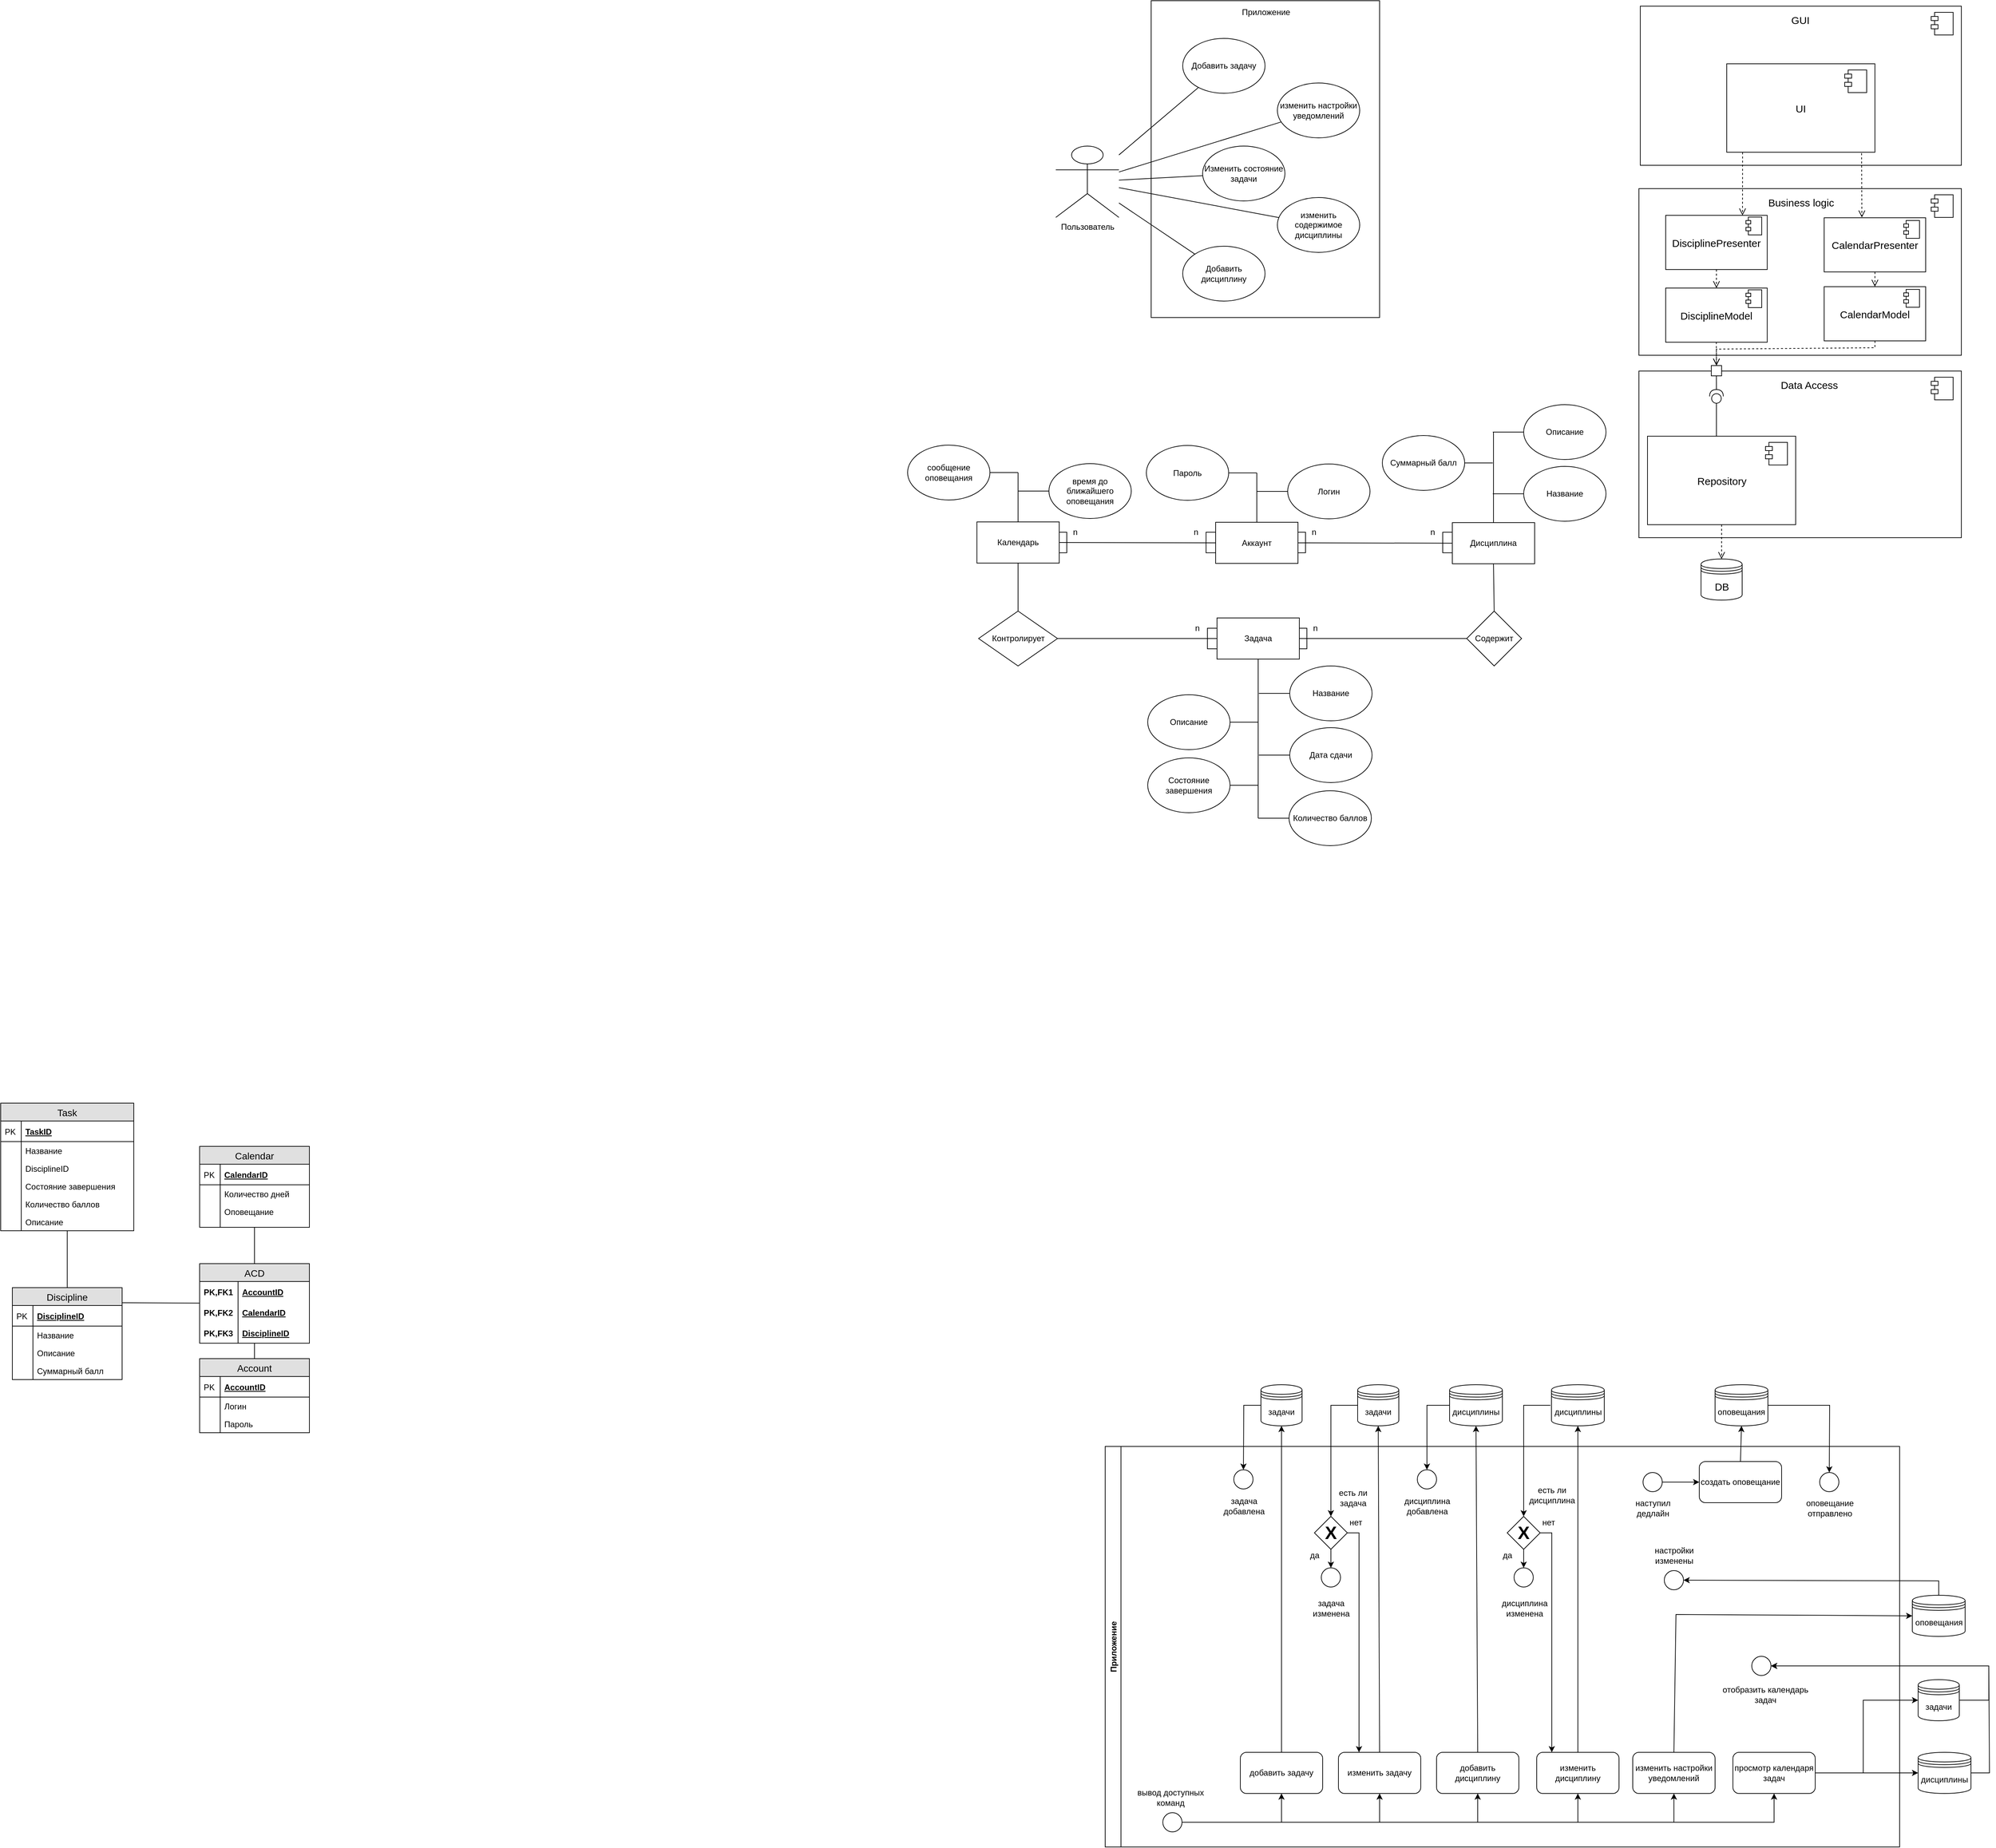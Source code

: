 <mxfile version="12.2.4" pages="1"><diagram id="wXB3WFthMQlXbvhRIafe" name="Страница 1"><mxGraphModel dx="2271" dy="609" grid="0" gridSize="10" guides="1" tooltips="1" connect="1" arrows="1" fold="1" page="0" pageScale="1" pageWidth="827" pageHeight="1169" math="0" shadow="0"><root><mxCell id="0"/><mxCell id="1" parent="0"/><mxCell id="wTaUs3tb4pEiMKqVdp9g-2" value="" style="rounded=0;whiteSpace=wrap;html=1;" parent="1" vertex="1"><mxGeometry x="347" y="86" width="333" height="462" as="geometry"/></mxCell><mxCell id="wTaUs3tb4pEiMKqVdp9g-3" value="Приложение" style="text;html=1;align=center;verticalAlign=middle;resizable=0;points=[];autosize=1;strokeColor=none;fillColor=none;" parent="1" vertex="1"><mxGeometry x="473.5" y="94" width="80" height="18" as="geometry"/></mxCell><mxCell id="wTaUs3tb4pEiMKqVdp9g-4" value="Добавить задачу" style="ellipse;whiteSpace=wrap;html=1;" parent="1" vertex="1"><mxGeometry x="393" y="141" width="120" height="80" as="geometry"/></mxCell><mxCell id="wTaUs3tb4pEiMKqVdp9g-5" value="Изменить состояние&lt;br&gt;задачи" style="ellipse;whiteSpace=wrap;html=1;" parent="1" vertex="1"><mxGeometry x="422" y="298" width="120" height="80" as="geometry"/></mxCell><mxCell id="wTaUs3tb4pEiMKqVdp9g-6" value="Добавить дисциплину" style="ellipse;whiteSpace=wrap;html=1;" parent="1" vertex="1"><mxGeometry x="393" y="444" width="120" height="80" as="geometry"/></mxCell><mxCell id="wTaUs3tb4pEiMKqVdp9g-8" value="изменить настройки&lt;br&gt;уведомлений" style="ellipse;whiteSpace=wrap;html=1;" parent="1" vertex="1"><mxGeometry x="531" y="206" width="120" height="80" as="geometry"/></mxCell><mxCell id="wTaUs3tb4pEiMKqVdp9g-9" value="изменить содержимое дисциплины" style="ellipse;whiteSpace=wrap;html=1;" parent="1" vertex="1"><mxGeometry x="531" y="373" width="120" height="80" as="geometry"/></mxCell><mxCell id="wTaUs3tb4pEiMKqVdp9g-15" value="Календарь" style="rounded=0;whiteSpace=wrap;html=1;" parent="1" vertex="1"><mxGeometry x="93" y="846" width="120" height="60" as="geometry"/></mxCell><mxCell id="wTaUs3tb4pEiMKqVdp9g-16" value="Задача" style="rounded=0;whiteSpace=wrap;html=1;" parent="1" vertex="1"><mxGeometry x="443" y="986" width="120" height="60" as="geometry"/></mxCell><mxCell id="wTaUs3tb4pEiMKqVdp9g-17" value="Дисциплина" style="rounded=0;whiteSpace=wrap;html=1;" parent="1" vertex="1"><mxGeometry x="786" y="847" width="120" height="60" as="geometry"/></mxCell><mxCell id="wTaUs3tb4pEiMKqVdp9g-19" value="Контролирует" style="rhombus;whiteSpace=wrap;html=1;" parent="1" vertex="1"><mxGeometry x="95.5" y="976" width="115" height="80" as="geometry"/></mxCell><mxCell id="wTaUs3tb4pEiMKqVdp9g-20" value="Содержит" style="rhombus;whiteSpace=wrap;html=1;" parent="1" vertex="1"><mxGeometry x="807" y="976" width="80" height="80" as="geometry"/></mxCell><mxCell id="wTaUs3tb4pEiMKqVdp9g-21" value="" style="endArrow=none;html=1;rounded=0;entryX=0.5;entryY=1;entryDx=0;entryDy=0;" parent="1" target="wTaUs3tb4pEiMKqVdp9g-16" edge="1"><mxGeometry width="50" height="50" relative="1" as="geometry"><mxPoint x="503" y="1278" as="sourcePoint"/><mxPoint x="513" y="1022" as="targetPoint"/></mxGeometry></mxCell><mxCell id="wTaUs3tb4pEiMKqVdp9g-22" value="" style="endArrow=none;html=1;rounded=0;entryX=0.5;entryY=0;entryDx=0;entryDy=0;" parent="1" target="wTaUs3tb4pEiMKqVdp9g-17" edge="1"><mxGeometry width="50" height="50" relative="1" as="geometry"><mxPoint x="846" y="715" as="sourcePoint"/><mxPoint x="993" y="825.0" as="targetPoint"/></mxGeometry></mxCell><mxCell id="wTaUs3tb4pEiMKqVdp9g-23" value="" style="endArrow=none;html=1;rounded=0;entryX=0.5;entryY=0;entryDx=0;entryDy=0;" parent="1" target="wTaUs3tb4pEiMKqVdp9g-15" edge="1"><mxGeometry width="50" height="50" relative="1" as="geometry"><mxPoint x="153" y="774" as="sourcePoint"/><mxPoint x="171" y="827" as="targetPoint"/></mxGeometry></mxCell><mxCell id="wTaUs3tb4pEiMKqVdp9g-24" value="" style="endArrow=none;html=1;rounded=0;entryX=0.5;entryY=0;entryDx=0;entryDy=0;exitX=0.5;exitY=1;exitDx=0;exitDy=0;" parent="1" source="wTaUs3tb4pEiMKqVdp9g-17" target="wTaUs3tb4pEiMKqVdp9g-20" edge="1"><mxGeometry width="50" height="50" relative="1" as="geometry"><mxPoint x="759" y="862" as="sourcePoint"/><mxPoint x="759" y="1016" as="targetPoint"/></mxGeometry></mxCell><mxCell id="wTaUs3tb4pEiMKqVdp9g-25" value="" style="endArrow=none;html=1;rounded=0;entryX=1;entryY=0.5;entryDx=0;entryDy=0;exitX=0;exitY=0.5;exitDx=0;exitDy=0;" parent="1" source="wTaUs3tb4pEiMKqVdp9g-20" target="wTaUs3tb4pEiMKqVdp9g-16" edge="1"><mxGeometry width="50" height="50" relative="1" as="geometry"><mxPoint x="784" y="860" as="sourcePoint"/><mxPoint x="782" y="977.0" as="targetPoint"/></mxGeometry></mxCell><mxCell id="wTaUs3tb4pEiMKqVdp9g-26" value="Название" style="ellipse;whiteSpace=wrap;html=1;" parent="1" vertex="1"><mxGeometry x="549" y="1056" width="120" height="80" as="geometry"/></mxCell><mxCell id="wTaUs3tb4pEiMKqVdp9g-27" value="" style="endArrow=none;html=1;rounded=0;exitX=0;exitY=0.5;exitDx=0;exitDy=0;" parent="1" source="wTaUs3tb4pEiMKqVdp9g-26" edge="1"><mxGeometry width="50" height="50" relative="1" as="geometry"><mxPoint x="541" y="1095.62" as="sourcePoint"/><mxPoint x="504" y="1096" as="targetPoint"/></mxGeometry></mxCell><mxCell id="wTaUs3tb4pEiMKqVdp9g-28" value="Дата сдачи" style="ellipse;whiteSpace=wrap;html=1;" parent="1" vertex="1"><mxGeometry x="549" y="1146" width="120" height="80" as="geometry"/></mxCell><mxCell id="wTaUs3tb4pEiMKqVdp9g-29" value="" style="endArrow=none;html=1;rounded=0;exitX=0;exitY=0.5;exitDx=0;exitDy=0;" parent="1" source="wTaUs3tb4pEiMKqVdp9g-28" edge="1"><mxGeometry width="50" height="50" relative="1" as="geometry"><mxPoint x="541" y="1185.62" as="sourcePoint"/><mxPoint x="504" y="1186" as="targetPoint"/></mxGeometry></mxCell><mxCell id="wTaUs3tb4pEiMKqVdp9g-30" value="Описание" style="ellipse;whiteSpace=wrap;html=1;" parent="1" vertex="1"><mxGeometry x="342" y="1098" width="120" height="80" as="geometry"/></mxCell><mxCell id="wTaUs3tb4pEiMKqVdp9g-31" value="" style="endArrow=none;html=1;rounded=0;exitX=1;exitY=0.5;exitDx=0;exitDy=0;" parent="1" source="wTaUs3tb4pEiMKqVdp9g-30" edge="1"><mxGeometry width="50" height="50" relative="1" as="geometry"><mxPoint x="334" y="1137.62" as="sourcePoint"/><mxPoint x="503" y="1138" as="targetPoint"/></mxGeometry></mxCell><mxCell id="wTaUs3tb4pEiMKqVdp9g-33" value="Состояние завершения" style="ellipse;whiteSpace=wrap;html=1;" parent="1" vertex="1"><mxGeometry x="342" y="1190" width="120" height="80" as="geometry"/></mxCell><mxCell id="wTaUs3tb4pEiMKqVdp9g-34" value="" style="endArrow=none;html=1;rounded=0;exitX=1;exitY=0.5;exitDx=0;exitDy=0;" parent="1" source="wTaUs3tb4pEiMKqVdp9g-33" edge="1"><mxGeometry width="50" height="50" relative="1" as="geometry"><mxPoint x="334" y="1229.62" as="sourcePoint"/><mxPoint x="503.0" y="1230" as="targetPoint"/></mxGeometry></mxCell><mxCell id="wTaUs3tb4pEiMKqVdp9g-35" value="Описание" style="ellipse;whiteSpace=wrap;html=1;" parent="1" vertex="1"><mxGeometry x="890" y="675" width="120" height="80" as="geometry"/></mxCell><mxCell id="wTaUs3tb4pEiMKqVdp9g-36" value="" style="endArrow=none;html=1;rounded=0;exitX=0;exitY=0.5;exitDx=0;exitDy=0;" parent="1" source="wTaUs3tb4pEiMKqVdp9g-35" edge="1"><mxGeometry width="50" height="50" relative="1" as="geometry"><mxPoint x="882" y="714.62" as="sourcePoint"/><mxPoint x="845" y="715" as="targetPoint"/></mxGeometry></mxCell><mxCell id="wTaUs3tb4pEiMKqVdp9g-37" value="Название" style="ellipse;whiteSpace=wrap;html=1;" parent="1" vertex="1"><mxGeometry x="890" y="765" width="120" height="80" as="geometry"/></mxCell><mxCell id="wTaUs3tb4pEiMKqVdp9g-38" value="" style="endArrow=none;html=1;rounded=0;exitX=0;exitY=0.5;exitDx=0;exitDy=0;" parent="1" source="wTaUs3tb4pEiMKqVdp9g-37" edge="1"><mxGeometry width="50" height="50" relative="1" as="geometry"><mxPoint x="882" y="804.62" as="sourcePoint"/><mxPoint x="845" y="805" as="targetPoint"/></mxGeometry></mxCell><mxCell id="wTaUs3tb4pEiMKqVdp9g-39" value="Суммарный балл" style="ellipse;whiteSpace=wrap;html=1;" parent="1" vertex="1"><mxGeometry x="684" y="720" width="120" height="80" as="geometry"/></mxCell><mxCell id="wTaUs3tb4pEiMKqVdp9g-40" value="" style="endArrow=none;html=1;rounded=0;exitX=1;exitY=0.5;exitDx=0;exitDy=0;" parent="1" source="wTaUs3tb4pEiMKqVdp9g-39" edge="1"><mxGeometry width="50" height="50" relative="1" as="geometry"><mxPoint x="676" y="759.62" as="sourcePoint"/><mxPoint x="845.0" y="760" as="targetPoint"/></mxGeometry></mxCell><mxCell id="wTaUs3tb4pEiMKqVdp9g-41" value="" style="endArrow=none;html=1;rounded=0;exitX=1;exitY=0.75;exitDx=0;exitDy=0;entryX=1;entryY=0.25;entryDx=0;entryDy=0;" parent="1" source="wTaUs3tb4pEiMKqVdp9g-16" target="wTaUs3tb4pEiMKqVdp9g-16" edge="1"><mxGeometry width="50" height="50" relative="1" as="geometry"><mxPoint x="609" y="969" as="sourcePoint"/><mxPoint x="659" y="919" as="targetPoint"/><Array as="points"><mxPoint x="574" y="1031"/><mxPoint x="574" y="1001"/></Array></mxGeometry></mxCell><mxCell id="wTaUs3tb4pEiMKqVdp9g-42" value="n" style="text;html=1;align=center;verticalAlign=middle;resizable=0;points=[];autosize=1;strokeColor=none;fillColor=none;" parent="1" vertex="1"><mxGeometry x="577" y="992" width="17" height="18" as="geometry"/></mxCell><mxCell id="wTaUs3tb4pEiMKqVdp9g-43" value="Количество баллов" style="ellipse;whiteSpace=wrap;html=1;" parent="1" vertex="1"><mxGeometry x="548" y="1238" width="120" height="80" as="geometry"/></mxCell><mxCell id="wTaUs3tb4pEiMKqVdp9g-44" value="" style="endArrow=none;html=1;rounded=0;exitX=0;exitY=0.5;exitDx=0;exitDy=0;" parent="1" source="wTaUs3tb4pEiMKqVdp9g-43" edge="1"><mxGeometry width="50" height="50" relative="1" as="geometry"><mxPoint x="540" y="1277.62" as="sourcePoint"/><mxPoint x="503" y="1278" as="targetPoint"/></mxGeometry></mxCell><mxCell id="wTaUs3tb4pEiMKqVdp9g-45" value="" style="endArrow=none;html=1;rounded=0;exitX=0;exitY=0.5;exitDx=0;exitDy=0;entryX=1;entryY=0.5;entryDx=0;entryDy=0;" parent="1" source="wTaUs3tb4pEiMKqVdp9g-16" target="wTaUs3tb4pEiMKqVdp9g-19" edge="1"><mxGeometry width="50" height="50" relative="1" as="geometry"><mxPoint x="559" y="1106" as="sourcePoint"/><mxPoint x="514" y="1106" as="targetPoint"/></mxGeometry></mxCell><mxCell id="wTaUs3tb4pEiMKqVdp9g-46" value="" style="endArrow=none;html=1;rounded=0;exitX=0.5;exitY=0;exitDx=0;exitDy=0;entryX=0.5;entryY=1;entryDx=0;entryDy=0;" parent="1" source="wTaUs3tb4pEiMKqVdp9g-19" target="wTaUs3tb4pEiMKqVdp9g-15" edge="1"><mxGeometry width="50" height="50" relative="1" as="geometry"><mxPoint x="453" y="1026" as="sourcePoint"/><mxPoint x="220.5" y="1026" as="targetPoint"/></mxGeometry></mxCell><mxCell id="wTaUs3tb4pEiMKqVdp9g-47" value="n" style="text;html=1;align=center;verticalAlign=middle;resizable=0;points=[];autosize=1;strokeColor=none;fillColor=none;" parent="1" vertex="1"><mxGeometry x="405" y="992" width="17" height="18" as="geometry"/></mxCell><mxCell id="wTaUs3tb4pEiMKqVdp9g-48" value="" style="endArrow=none;html=1;rounded=0;exitX=0;exitY=0.75;exitDx=0;exitDy=0;entryX=0;entryY=0.25;entryDx=0;entryDy=0;" parent="1" source="wTaUs3tb4pEiMKqVdp9g-16" target="wTaUs3tb4pEiMKqVdp9g-16" edge="1"><mxGeometry width="50" height="50" relative="1" as="geometry"><mxPoint x="573.0" y="1041" as="sourcePoint"/><mxPoint x="573.0" y="1011" as="targetPoint"/><Array as="points"><mxPoint x="429" y="1031"/><mxPoint x="429" y="1001"/></Array></mxGeometry></mxCell><mxCell id="wTaUs3tb4pEiMKqVdp9g-50" value="время до ближайшего&lt;br&gt;оповещания" style="ellipse;whiteSpace=wrap;html=1;" parent="1" vertex="1"><mxGeometry x="198" y="761" width="120" height="80" as="geometry"/></mxCell><mxCell id="wTaUs3tb4pEiMKqVdp9g-51" value="" style="endArrow=none;html=1;rounded=0;exitX=0;exitY=0.5;exitDx=0;exitDy=0;" parent="1" source="wTaUs3tb4pEiMKqVdp9g-50" edge="1"><mxGeometry width="50" height="50" relative="1" as="geometry"><mxPoint x="190" y="800.62" as="sourcePoint"/><mxPoint x="153" y="801" as="targetPoint"/></mxGeometry></mxCell><mxCell id="wTaUs3tb4pEiMKqVdp9g-52" value="сообщение оповещания" style="ellipse;whiteSpace=wrap;html=1;" parent="1" vertex="1"><mxGeometry x="-8" y="734" width="120" height="80" as="geometry"/></mxCell><mxCell id="wTaUs3tb4pEiMKqVdp9g-53" value="" style="endArrow=none;html=1;rounded=0;exitX=1;exitY=0.5;exitDx=0;exitDy=0;" parent="1" source="wTaUs3tb4pEiMKqVdp9g-52" edge="1"><mxGeometry width="50" height="50" relative="1" as="geometry"><mxPoint x="-16" y="773.62" as="sourcePoint"/><mxPoint x="153" y="774.0" as="targetPoint"/></mxGeometry></mxCell><mxCell id="Jf2nUlcG14ZybYoCqz_k-2" value="Приложение" style="swimlane;horizontal=0;" parent="1" vertex="1"><mxGeometry x="280" y="2194" width="1158" height="584" as="geometry"/></mxCell><mxCell id="Jf2nUlcG14ZybYoCqz_k-12" value="" style="ellipse;whiteSpace=wrap;html=1;aspect=fixed;" parent="Jf2nUlcG14ZybYoCqz_k-2" vertex="1"><mxGeometry x="84" y="534" width="28" height="28" as="geometry"/></mxCell><mxCell id="Jf2nUlcG14ZybYoCqz_k-13" value="вывод доступных &lt;br&gt;команд" style="text;html=1;align=center;verticalAlign=middle;resizable=0;points=[];autosize=1;strokeColor=none;fillColor=none;" parent="Jf2nUlcG14ZybYoCqz_k-2" vertex="1"><mxGeometry x="41" y="496" width="107" height="32" as="geometry"/></mxCell><mxCell id="Jf2nUlcG14ZybYoCqz_k-8" value="добавить задачу&lt;span style=&quot;color: rgba(0, 0, 0, 0); font-family: monospace; font-size: 0px; text-align: start;&quot;&gt;%3CmxGraphModel%3E%3Croot%3E%3CmxCell%20id%3D%220%22%2F%3E%3CmxCell%20id%3D%221%22%20parent%3D%220%22%2F%3E%3CmxCell%20id%3D%222%22%20value%3D%22%22%20style%3D%22ellipse%3BwhiteSpace%3Dwrap%3Bhtml%3D1%3Baspect%3Dfixed%3B%22%20vertex%3D%221%22%20parent%3D%221%22%3E%3CmxGeometry%20x%3D%22436%22%20y%3D%221527%22%20width%3D%2228%22%20height%3D%2228%22%20as%3D%22geometry%22%2F%3E%3C%2FmxCell%3E%3CmxCell%20id%3D%223%22%20value%3D%22%26lt%3Bspan%20style%3D%26quot%3B%26quot%3B%26gt%3B%D0%B6%D0%B5%D0%BB%D0%B0%D0%BD%D0%B8%D0%B5%26lt%3B%2Fspan%26gt%3B%26lt%3Bbr%20style%3D%26quot%3B%26quot%3B%26gt%3B%26lt%3Bspan%20style%3D%26quot%3B%26quot%3B%26gt%3B%D0%B4%D0%BE%D0%B1%D0%B0%D0%B2%D0%B8%D1%82%D1%8C%20%D0%B7%D0%B0%D0%B4%D0%B0%D1%87%D1%83%26lt%3B%2Fspan%26gt%3B%22%20style%3D%22text%3Bhtml%3D1%3Balign%3Dcenter%3BverticalAlign%3Dmiddle%3Bresizable%3D0%3Bpoints%3D%5B%5D%3Bautosize%3D1%3BstrokeColor%3Dnone%3BfillColor%3Dnone%3B%22%20vertex%3D%221%22%20parent%3D%221%22%3E%3CmxGeometry%20x%3D%22395%22%20y%3D%221489%22%20width%3D%22103%22%20height%3D%2232%22%20as%3D%22geometry%22%2F%3E%3C%2FmxCell%3E%3CmxCell%20id%3D%224%22%20value%3D%22%22%20style%3D%22endArrow%3Dclassic%3Bhtml%3D1%3Brounded%3D0%3BexitX%3D1%3BexitY%3D0.5%3BexitDx%3D0%3BexitDy%3D0%3BentryX%3D0%3BentryY%3D0.5%3BentryDx%3D0%3BentryDy%3D0%3B%22%20edge%3D%221%22%20source%3D%222%22%20parent%3D%221%22%3E%3CmxGeometry%20width%3D%2250%22%20height%3D%2250%22%20relative%3D%221%22%20as%3D%22geometry%22%3E%3CmxPoint%20x%3D%22-23%22%20y%3D%22-1008%22%20as%3D%22sourcePoint%22%2F%3E%3CmxPoint%20x%3D%22526%22%20y%3D%221541%22%20as%3D%22targetPoint%22%2F%3E%3C%2FmxGeometry%3E%3C%2FmxCell%3E%3C%2Froot%3E%3C%2FmxGraphModel%3&lt;/span&gt;" style="rounded=1;whiteSpace=wrap;html=1;" parent="Jf2nUlcG14ZybYoCqz_k-2" vertex="1"><mxGeometry x="197" y="446" width="120" height="60" as="geometry"/></mxCell><mxCell id="Jf2nUlcG14ZybYoCqz_k-25" value="" style="endArrow=classic;html=1;rounded=0;exitX=1;exitY=0.5;exitDx=0;exitDy=0;entryX=0.5;entryY=1;entryDx=0;entryDy=0;" parent="Jf2nUlcG14ZybYoCqz_k-2" source="Jf2nUlcG14ZybYoCqz_k-12" target="Jf2nUlcG14ZybYoCqz_k-8" edge="1"><mxGeometry width="50" height="50" relative="1" as="geometry"><mxPoint x="122.0" y="558" as="sourcePoint"/><mxPoint x="553" y="331" as="targetPoint"/><Array as="points"><mxPoint x="257" y="548"/></Array></mxGeometry></mxCell><mxCell id="Jf2nUlcG14ZybYoCqz_k-15" value="изменить задачу" style="rounded=1;whiteSpace=wrap;html=1;" parent="Jf2nUlcG14ZybYoCqz_k-2" vertex="1"><mxGeometry x="340" y="446" width="120" height="60" as="geometry"/></mxCell><mxCell id="Jf2nUlcG14ZybYoCqz_k-26" value="" style="endArrow=classic;html=1;rounded=0;exitX=1;exitY=0.5;exitDx=0;exitDy=0;entryX=0.5;entryY=1;entryDx=0;entryDy=0;" parent="Jf2nUlcG14ZybYoCqz_k-2" source="Jf2nUlcG14ZybYoCqz_k-12" target="Jf2nUlcG14ZybYoCqz_k-15" edge="1"><mxGeometry width="50" height="50" relative="1" as="geometry"><mxPoint x="132.0" y="568" as="sourcePoint"/><mxPoint x="563" y="341" as="targetPoint"/><Array as="points"><mxPoint x="400" y="548"/></Array></mxGeometry></mxCell><mxCell id="Jf2nUlcG14ZybYoCqz_k-16" value="добавить дисциплину&lt;span style=&quot;color: rgba(0, 0, 0, 0); font-family: monospace; font-size: 0px; text-align: start;&quot;&gt;mxGraphModel%3E%3Croot%3E%3CmxCell%20id%3D%220%22%2F%3E%3CmxCell%20id%3D%221%22%20parent%3D%220%22%2F%3E%3CmxCell%20id%3D%222%22%20value%3D%22%22%20style%3D%22ellipse%3BwhiteSpace%3Dwrap%3Bhtml%3D1%3Baspect%3Dfixed%3B%22%20vertex%3D%221%22%20parent%3D%221%22%3E%3CmxGeometry%20x%3D%22436%22%20y%3D%221527%22%20width%3D%2228%22%20height%3D%2228%22%20as%3D%22geometry%22%2F%3E%3C%2FmxCell%3E%3CmxCell%20id%3D%223%22%20value%3D%22%26lt%3Bspan%20style%3D%26quot%3B%26quot%3B%26gt%3B%D0%B6%D0%B5%D0%BB%D0%B0%D0%BD%D0%B8%D0%B5%26lt%3B%2Fspan%26gt%3B%26lt%3Bbr%20style%3D%26quot%3B%26quot%3B%26gt%3B%26lt%3Bspan%20style%3D%26quot%3B%26quot%3B%26gt%3B%D0%B4%D0%BE%D0%B1%D0%B0%D0%B2%D0%B8%D1%82%D1%8C%20%D0%B7%D0%B0%D0%B4%D0%B0%D1%87%D1%83%26lt%3B%2Fspan%26gt%3B%22%20style%3D%22text%3Bhtml%3D1%3Balign%3Dcenter%3BverticalAlign%3Dmiddle%3Bresizable%3D0%3Bpoints%3D%5B%5D%3Bautosize%3D1%3BstrokeColor%3Dnone%3BfillColor%3Dnone%3B%22%20vertex%3D%221%22%20parent%3D%221%22%3E%3CmxGeometry%20x%3D%22395%22%20y%3D%221489%22%20width%3D%22103%22%20height%3D%2232%22%20as%3D%22geometry%22%2F%3E%3C%2FmxCell%3E%3CmxCell%20id%3D%224%22%20value%3D%22%22%20style%3D%22endArrow%3Dclassic%3Bhtml%3D1%3Brounded%3D0%3BexitX%3D1%3BexitY%3D0.5%3BexitDx%3D0%3BexitDy%3D0%3BentryX%3D0%3BentryY%3D0.5%3BentryDx%3D0%3BentryDy%3D0%3B%22%20edge%3D%221%22%20source%3D%222%22%20parent%3D%221%22%3E%3CmxGeometry%20width%3D%2250%22%20height%3D%2250%22%20relative%3D%221%22%20as%3D%22geometry%22%3E%3CmxPoint%20x%3D%22-23%22%20y%3D%22-1008%22%20as%3D%22sourcePoint%22%2F%3E%3CmxPoint%20x%3D%22526%22%20y%3D%221541%22%20as%3D%22targetPoint%22%2F%3E%3C%2FmxGeometry%3E%3C%2FmxCell%3E%3C%2Froot%3E%3C%2FmxGraphModel%3E&lt;/span&gt;" style="rounded=1;whiteSpace=wrap;html=1;" parent="Jf2nUlcG14ZybYoCqz_k-2" vertex="1"><mxGeometry x="483" y="446" width="120" height="60" as="geometry"/></mxCell><mxCell id="Jf2nUlcG14ZybYoCqz_k-23" value="" style="endArrow=classic;html=1;rounded=0;exitX=1;exitY=0.5;exitDx=0;exitDy=0;entryX=0.5;entryY=1;entryDx=0;entryDy=0;" parent="Jf2nUlcG14ZybYoCqz_k-2" source="Jf2nUlcG14ZybYoCqz_k-12" target="Jf2nUlcG14ZybYoCqz_k-16" edge="1"><mxGeometry width="50" height="50" relative="1" as="geometry"><mxPoint x="122.0" y="558" as="sourcePoint"/><mxPoint x="697" y="346" as="targetPoint"/><Array as="points"><mxPoint x="543" y="548"/></Array></mxGeometry></mxCell><mxCell id="Jf2nUlcG14ZybYoCqz_k-17" value="изменить дисциплину" style="rounded=1;whiteSpace=wrap;html=1;" parent="Jf2nUlcG14ZybYoCqz_k-2" vertex="1"><mxGeometry x="629" y="446" width="120" height="60" as="geometry"/></mxCell><mxCell id="Jf2nUlcG14ZybYoCqz_k-14" value="" style="endArrow=classic;html=1;rounded=0;exitX=1;exitY=0.5;exitDx=0;exitDy=0;entryX=0.5;entryY=1;entryDx=0;entryDy=0;" parent="Jf2nUlcG14ZybYoCqz_k-2" source="Jf2nUlcG14ZybYoCqz_k-12" target="Jf2nUlcG14ZybYoCqz_k-17" edge="1"><mxGeometry width="50" height="50" relative="1" as="geometry"><mxPoint x="-375" y="-2001" as="sourcePoint"/><mxPoint x="365" y="488" as="targetPoint"/><Array as="points"><mxPoint x="689" y="548"/></Array></mxGeometry></mxCell><mxCell id="Jf2nUlcG14ZybYoCqz_k-21" value="изменить настройки уведомлений" style="rounded=1;whiteSpace=wrap;html=1;" parent="Jf2nUlcG14ZybYoCqz_k-2" vertex="1"><mxGeometry x="769" y="446" width="120" height="60" as="geometry"/></mxCell><mxCell id="Jf2nUlcG14ZybYoCqz_k-24" value="" style="endArrow=classic;html=1;rounded=0;exitX=1;exitY=0.5;exitDx=0;exitDy=0;entryX=0.5;entryY=1;entryDx=0;entryDy=0;" parent="Jf2nUlcG14ZybYoCqz_k-2" source="Jf2nUlcG14ZybYoCqz_k-12" target="Jf2nUlcG14ZybYoCqz_k-21" edge="1"><mxGeometry width="50" height="50" relative="1" as="geometry"><mxPoint x="122.0" y="558" as="sourcePoint"/><mxPoint x="553" y="346" as="targetPoint"/><Array as="points"><mxPoint x="829" y="548"/></Array></mxGeometry></mxCell><mxCell id="Jf2nUlcG14ZybYoCqz_k-27" value="просмотр календаря&lt;br&gt;задач" style="rounded=1;whiteSpace=wrap;html=1;" parent="Jf2nUlcG14ZybYoCqz_k-2" vertex="1"><mxGeometry x="915" y="446" width="120" height="60" as="geometry"/></mxCell><mxCell id="Jf2nUlcG14ZybYoCqz_k-28" value="" style="endArrow=classic;html=1;rounded=0;exitX=1;exitY=0.5;exitDx=0;exitDy=0;entryX=0.5;entryY=1;entryDx=0;entryDy=0;" parent="Jf2nUlcG14ZybYoCqz_k-2" source="Jf2nUlcG14ZybYoCqz_k-12" target="Jf2nUlcG14ZybYoCqz_k-27" edge="1"><mxGeometry width="50" height="50" relative="1" as="geometry"><mxPoint x="122.0" y="558" as="sourcePoint"/><mxPoint x="839" y="331" as="targetPoint"/><Array as="points"><mxPoint x="975" y="548"/></Array></mxGeometry></mxCell><mxCell id="Jf2nUlcG14ZybYoCqz_k-31" value="" style="ellipse;whiteSpace=wrap;html=1;aspect=fixed;" parent="Jf2nUlcG14ZybYoCqz_k-2" vertex="1"><mxGeometry x="815" y="181" width="28" height="28" as="geometry"/></mxCell><mxCell id="Jf2nUlcG14ZybYoCqz_k-32" value="отобразить календарь&lt;br&gt;задач" style="text;html=1;align=center;verticalAlign=middle;resizable=0;points=[];autosize=1;strokeColor=none;fillColor=none;" parent="Jf2nUlcG14ZybYoCqz_k-2" vertex="1"><mxGeometry x="894" y="346" width="135" height="32" as="geometry"/></mxCell><mxCell id="Jf2nUlcG14ZybYoCqz_k-36" value="&lt;font style=&quot;font-size: 26px;&quot;&gt;&lt;b&gt;Х&lt;/b&gt;&lt;/font&gt;" style="rhombus;whiteSpace=wrap;html=1;" parent="Jf2nUlcG14ZybYoCqz_k-2" vertex="1"><mxGeometry x="305" y="102" width="48" height="48" as="geometry"/></mxCell><mxCell id="Jf2nUlcG14ZybYoCqz_k-41" value="" style="endArrow=classic;html=1;rounded=0;fontSize=12;entryX=0.25;entryY=0;entryDx=0;entryDy=0;exitX=1;exitY=0.5;exitDx=0;exitDy=0;" parent="Jf2nUlcG14ZybYoCqz_k-2" source="Jf2nUlcG14ZybYoCqz_k-36" target="Jf2nUlcG14ZybYoCqz_k-15" edge="1"><mxGeometry width="50" height="50" relative="1" as="geometry"><mxPoint x="475" y="283" as="sourcePoint"/><mxPoint x="525" y="233" as="targetPoint"/><Array as="points"><mxPoint x="370" y="126"/></Array></mxGeometry></mxCell><mxCell id="Jf2nUlcG14ZybYoCqz_k-44" value="да" style="text;html=1;align=center;verticalAlign=middle;resizable=0;points=[];autosize=1;strokeColor=none;fillColor=none;fontSize=12;" parent="Jf2nUlcG14ZybYoCqz_k-2" vertex="1"><mxGeometry x="293" y="150" width="24" height="18" as="geometry"/></mxCell><mxCell id="Jf2nUlcG14ZybYoCqz_k-45" value="есть ли&lt;br&gt;задача" style="text;html=1;align=center;verticalAlign=middle;resizable=0;points=[];autosize=1;strokeColor=none;fillColor=none;fontSize=12;" parent="Jf2nUlcG14ZybYoCqz_k-2" vertex="1"><mxGeometry x="335" y="59" width="51" height="32" as="geometry"/></mxCell><mxCell id="Jf2nUlcG14ZybYoCqz_k-54" value="" style="ellipse;whiteSpace=wrap;html=1;aspect=fixed;" parent="Jf2nUlcG14ZybYoCqz_k-2" vertex="1"><mxGeometry x="455" y="34" width="28" height="28" as="geometry"/></mxCell><mxCell id="Jf2nUlcG14ZybYoCqz_k-55" value="дисциплина&lt;br&gt;добавлена" style="text;html=1;align=center;verticalAlign=middle;resizable=0;points=[];autosize=1;strokeColor=none;fillColor=none;fontSize=12;" parent="Jf2nUlcG14ZybYoCqz_k-2" vertex="1"><mxGeometry x="430.5" y="71" width="77" height="32" as="geometry"/></mxCell><mxCell id="Jf2nUlcG14ZybYoCqz_k-56" value="" style="ellipse;whiteSpace=wrap;html=1;aspect=fixed;" parent="Jf2nUlcG14ZybYoCqz_k-2" vertex="1"><mxGeometry x="315" y="177" width="28" height="28" as="geometry"/></mxCell><mxCell id="Jf2nUlcG14ZybYoCqz_k-43" value="нет" style="text;html=1;align=center;verticalAlign=middle;resizable=0;points=[];autosize=1;strokeColor=none;fillColor=none;fontSize=12;" parent="Jf2nUlcG14ZybYoCqz_k-2" vertex="1"><mxGeometry x="351" y="102" width="28" height="18" as="geometry"/></mxCell><mxCell id="Jf2nUlcG14ZybYoCqz_k-58" value="задача&lt;br&gt;изменена" style="text;html=1;align=center;verticalAlign=middle;resizable=0;points=[];autosize=1;strokeColor=none;fillColor=none;fontSize=12;" parent="Jf2nUlcG14ZybYoCqz_k-2" vertex="1"><mxGeometry x="297" y="220" width="64" height="32" as="geometry"/></mxCell><mxCell id="Jf2nUlcG14ZybYoCqz_k-59" value="" style="endArrow=classic;html=1;rounded=0;fontSize=12;entryX=0.5;entryY=0;entryDx=0;entryDy=0;exitX=0.5;exitY=1;exitDx=0;exitDy=0;" parent="Jf2nUlcG14ZybYoCqz_k-2" source="Jf2nUlcG14ZybYoCqz_k-36" target="Jf2nUlcG14ZybYoCqz_k-56" edge="1"><mxGeometry width="50" height="50" relative="1" as="geometry"><mxPoint x="363" y="136" as="sourcePoint"/><mxPoint x="380" y="456" as="targetPoint"/><Array as="points"/></mxGeometry></mxCell><mxCell id="Jf2nUlcG14ZybYoCqz_k-60" value="" style="ellipse;whiteSpace=wrap;html=1;aspect=fixed;" parent="Jf2nUlcG14ZybYoCqz_k-2" vertex="1"><mxGeometry x="187.5" y="34" width="28" height="28" as="geometry"/></mxCell><mxCell id="Jf2nUlcG14ZybYoCqz_k-61" value="задача&lt;br&gt;добавлена" style="text;html=1;align=center;verticalAlign=middle;resizable=0;points=[];autosize=1;strokeColor=none;fillColor=none;fontSize=12;" parent="Jf2nUlcG14ZybYoCqz_k-2" vertex="1"><mxGeometry x="167" y="71" width="70" height="32" as="geometry"/></mxCell><mxCell id="Jf2nUlcG14ZybYoCqz_k-63" value="&lt;font style=&quot;font-size: 26px;&quot;&gt;&lt;b&gt;Х&lt;/b&gt;&lt;/font&gt;" style="rhombus;whiteSpace=wrap;html=1;" parent="Jf2nUlcG14ZybYoCqz_k-2" vertex="1"><mxGeometry x="586" y="102" width="48" height="48" as="geometry"/></mxCell><mxCell id="Jf2nUlcG14ZybYoCqz_k-64" value="" style="endArrow=classic;html=1;rounded=0;fontSize=12;entryX=0.25;entryY=0;entryDx=0;entryDy=0;exitX=1;exitY=0.5;exitDx=0;exitDy=0;" parent="Jf2nUlcG14ZybYoCqz_k-2" source="Jf2nUlcG14ZybYoCqz_k-63" edge="1"><mxGeometry width="50" height="50" relative="1" as="geometry"><mxPoint x="476" y="-1911" as="sourcePoint"/><mxPoint x="651" y="446" as="targetPoint"/><Array as="points"><mxPoint x="651" y="126"/></Array></mxGeometry></mxCell><mxCell id="Jf2nUlcG14ZybYoCqz_k-65" value="да" style="text;html=1;align=center;verticalAlign=middle;resizable=0;points=[];autosize=1;strokeColor=none;fillColor=none;fontSize=12;" parent="Jf2nUlcG14ZybYoCqz_k-2" vertex="1"><mxGeometry x="574" y="150" width="24" height="18" as="geometry"/></mxCell><mxCell id="Jf2nUlcG14ZybYoCqz_k-66" value="есть ли&lt;br&gt;дисциплина" style="text;html=1;align=center;verticalAlign=middle;resizable=0;points=[];autosize=1;strokeColor=none;fillColor=none;fontSize=12;" parent="Jf2nUlcG14ZybYoCqz_k-2" vertex="1"><mxGeometry x="612" y="55" width="77" height="32" as="geometry"/></mxCell><mxCell id="Jf2nUlcG14ZybYoCqz_k-67" value="" style="ellipse;whiteSpace=wrap;html=1;aspect=fixed;" parent="Jf2nUlcG14ZybYoCqz_k-2" vertex="1"><mxGeometry x="596" y="177" width="28" height="28" as="geometry"/></mxCell><mxCell id="Jf2nUlcG14ZybYoCqz_k-68" value="нет" style="text;html=1;align=center;verticalAlign=middle;resizable=0;points=[];autosize=1;strokeColor=none;fillColor=none;fontSize=12;" parent="Jf2nUlcG14ZybYoCqz_k-2" vertex="1"><mxGeometry x="632" y="102" width="28" height="18" as="geometry"/></mxCell><mxCell id="Jf2nUlcG14ZybYoCqz_k-69" value="дисциплина&lt;br&gt;изменена" style="text;html=1;align=center;verticalAlign=middle;resizable=0;points=[];autosize=1;strokeColor=none;fillColor=none;fontSize=12;" parent="Jf2nUlcG14ZybYoCqz_k-2" vertex="1"><mxGeometry x="572" y="220" width="77" height="32" as="geometry"/></mxCell><mxCell id="Jf2nUlcG14ZybYoCqz_k-70" value="" style="endArrow=classic;html=1;rounded=0;fontSize=12;entryX=0.5;entryY=0;entryDx=0;entryDy=0;exitX=0.5;exitY=1;exitDx=0;exitDy=0;" parent="Jf2nUlcG14ZybYoCqz_k-2" source="Jf2nUlcG14ZybYoCqz_k-63" target="Jf2nUlcG14ZybYoCqz_k-67" edge="1"><mxGeometry width="50" height="50" relative="1" as="geometry"><mxPoint x="364" y="-2058" as="sourcePoint"/><mxPoint x="381" y="-1738" as="targetPoint"/><Array as="points"/></mxGeometry></mxCell><mxCell id="Jf2nUlcG14ZybYoCqz_k-71" value="" style="endArrow=classic;html=1;rounded=0;fontSize=12;entryX=0.5;entryY=0;entryDx=0;entryDy=0;exitX=0;exitY=0.5;exitDx=0;exitDy=0;" parent="Jf2nUlcG14ZybYoCqz_k-2" target="Jf2nUlcG14ZybYoCqz_k-63" edge="1"><mxGeometry width="50" height="50" relative="1" as="geometry"><mxPoint x="649" y="-60" as="sourcePoint"/><mxPoint x="806" y="194" as="targetPoint"/><Array as="points"><mxPoint x="610" y="-60"/></Array></mxGeometry></mxCell><mxCell id="Jf2nUlcG14ZybYoCqz_k-72" value="настройки&lt;br&gt;изменены" style="text;html=1;align=center;verticalAlign=middle;resizable=0;points=[];autosize=1;strokeColor=none;fillColor=none;" parent="Jf2nUlcG14ZybYoCqz_k-2" vertex="1"><mxGeometry x="795.5" y="143" width="67" height="32" as="geometry"/></mxCell><mxCell id="Jf2nUlcG14ZybYoCqz_k-74" value="" style="ellipse;whiteSpace=wrap;html=1;aspect=fixed;" parent="Jf2nUlcG14ZybYoCqz_k-2" vertex="1"><mxGeometry x="942.5" y="306" width="28" height="28" as="geometry"/></mxCell><mxCell id="Jf2nUlcG14ZybYoCqz_k-79" value="" style="ellipse;whiteSpace=wrap;html=1;aspect=fixed;" parent="Jf2nUlcG14ZybYoCqz_k-2" vertex="1"><mxGeometry x="784" y="38" width="28" height="28" as="geometry"/></mxCell><mxCell id="Jf2nUlcG14ZybYoCqz_k-80" value="наступил&lt;br&gt;дедлайн" style="text;html=1;align=center;verticalAlign=middle;resizable=0;points=[];autosize=1;strokeColor=none;fillColor=none;" parent="Jf2nUlcG14ZybYoCqz_k-2" vertex="1"><mxGeometry x="767.5" y="74" width="61" height="32" as="geometry"/></mxCell><mxCell id="Jf2nUlcG14ZybYoCqz_k-81" value="создать оповещание" style="rounded=1;whiteSpace=wrap;html=1;" parent="Jf2nUlcG14ZybYoCqz_k-2" vertex="1"><mxGeometry x="866" y="22" width="120" height="60" as="geometry"/></mxCell><mxCell id="Jf2nUlcG14ZybYoCqz_k-82" value="" style="endArrow=classic;html=1;rounded=0;fontSize=12;entryX=0;entryY=0.5;entryDx=0;entryDy=0;exitX=1;exitY=0.5;exitDx=0;exitDy=0;" parent="Jf2nUlcG14ZybYoCqz_k-2" source="Jf2nUlcG14ZybYoCqz_k-79" target="Jf2nUlcG14ZybYoCqz_k-81" edge="1"><mxGeometry width="50" height="50" relative="1" as="geometry"><mxPoint x="901" y="281" as="sourcePoint"/><mxPoint x="951" y="231" as="targetPoint"/></mxGeometry></mxCell><mxCell id="Jf2nUlcG14ZybYoCqz_k-83" value="" style="ellipse;whiteSpace=wrap;html=1;aspect=fixed;" parent="Jf2nUlcG14ZybYoCqz_k-2" vertex="1"><mxGeometry x="1041.5" y="38" width="28" height="28" as="geometry"/></mxCell><mxCell id="Jf2nUlcG14ZybYoCqz_k-84" value="оповещание&lt;br&gt;отправлено" style="text;html=1;align=center;verticalAlign=middle;resizable=0;points=[];autosize=1;strokeColor=none;fillColor=none;" parent="Jf2nUlcG14ZybYoCqz_k-2" vertex="1"><mxGeometry x="1016" y="74" width="79" height="32" as="geometry"/></mxCell><mxCell id="Jf2nUlcG14ZybYoCqz_k-29" value="задачи" style="shape=datastore;whiteSpace=wrap;html=1;" parent="1" vertex="1"><mxGeometry x="648" y="2104" width="60" height="60" as="geometry"/></mxCell><mxCell id="Jf2nUlcG14ZybYoCqz_k-30" value="дисциплины" style="shape=datastore;whiteSpace=wrap;html=1;" parent="1" vertex="1"><mxGeometry x="782" y="2104" width="77" height="60" as="geometry"/></mxCell><mxCell id="Jf2nUlcG14ZybYoCqz_k-34" value="дисциплины" style="shape=datastore;whiteSpace=wrap;html=1;" parent="1" vertex="1"><mxGeometry x="1465" y="2640" width="77" height="60" as="geometry"/></mxCell><mxCell id="Jf2nUlcG14ZybYoCqz_k-35" value="задачи" style="shape=datastore;whiteSpace=wrap;html=1;" parent="1" vertex="1"><mxGeometry x="1465" y="2534" width="60" height="60" as="geometry"/></mxCell><mxCell id="Jf2nUlcG14ZybYoCqz_k-38" value="" style="endArrow=classic;html=1;rounded=0;fontSize=26;exitX=0.5;exitY=0;exitDx=0;exitDy=0;entryX=0.5;entryY=1;entryDx=0;entryDy=0;" parent="1" source="Jf2nUlcG14ZybYoCqz_k-15" target="Jf2nUlcG14ZybYoCqz_k-29" edge="1"><mxGeometry width="50" height="50" relative="1" as="geometry"><mxPoint x="917" y="2499" as="sourcePoint"/><mxPoint x="680" y="2563" as="targetPoint"/></mxGeometry></mxCell><mxCell id="Jf2nUlcG14ZybYoCqz_k-40" value="" style="endArrow=classic;html=1;rounded=0;fontSize=12;entryX=0.5;entryY=0;entryDx=0;entryDy=0;exitX=0;exitY=0.5;exitDx=0;exitDy=0;" parent="1" source="Jf2nUlcG14ZybYoCqz_k-29" target="Jf2nUlcG14ZybYoCqz_k-36" edge="1"><mxGeometry width="50" height="50" relative="1" as="geometry"><mxPoint x="621" y="2155" as="sourcePoint"/><mxPoint x="805" y="2388" as="targetPoint"/><Array as="points"><mxPoint x="609" y="2134"/></Array></mxGeometry></mxCell><mxCell id="Jf2nUlcG14ZybYoCqz_k-47" value="задачи" style="shape=datastore;whiteSpace=wrap;html=1;" parent="1" vertex="1"><mxGeometry x="507" y="2104" width="60" height="60" as="geometry"/></mxCell><mxCell id="Jf2nUlcG14ZybYoCqz_k-48" value="" style="endArrow=classic;html=1;rounded=0;exitX=0.5;exitY=0;exitDx=0;exitDy=0;entryX=0.5;entryY=1;entryDx=0;entryDy=0;" parent="1" source="Jf2nUlcG14ZybYoCqz_k-8" target="Jf2nUlcG14ZybYoCqz_k-47" edge="1"><mxGeometry width="50" height="50" relative="1" as="geometry"><mxPoint x="402" y="2752" as="sourcePoint"/><mxPoint x="547" y="2710" as="targetPoint"/><Array as="points"/></mxGeometry></mxCell><mxCell id="Jf2nUlcG14ZybYoCqz_k-49" value="" style="endArrow=classic;html=1;rounded=0;exitX=0;exitY=0.5;exitDx=0;exitDy=0;entryX=0.5;entryY=0;entryDx=0;entryDy=0;" parent="1" source="Jf2nUlcG14ZybYoCqz_k-47" target="Jf2nUlcG14ZybYoCqz_k-60" edge="1"><mxGeometry width="50" height="50" relative="1" as="geometry"><mxPoint x="547" y="2650" as="sourcePoint"/><mxPoint x="443" y="2246" as="targetPoint"/><Array as="points"><mxPoint x="482" y="2134"/></Array></mxGeometry></mxCell><mxCell id="Jf2nUlcG14ZybYoCqz_k-50" value="" style="endArrow=classic;html=1;rounded=0;fontSize=12;entryX=0.5;entryY=1;entryDx=0;entryDy=0;exitX=0.5;exitY=0;exitDx=0;exitDy=0;" parent="1" source="Jf2nUlcG14ZybYoCqz_k-16" target="Jf2nUlcG14ZybYoCqz_k-30" edge="1"><mxGeometry width="50" height="50" relative="1" as="geometry"><mxPoint x="926" y="2450" as="sourcePoint"/><mxPoint x="976" y="2400" as="targetPoint"/></mxGeometry></mxCell><mxCell id="Jf2nUlcG14ZybYoCqz_k-52" value="дисциплины" style="shape=datastore;whiteSpace=wrap;html=1;" parent="1" vertex="1"><mxGeometry x="930.5" y="2104" width="77" height="60" as="geometry"/></mxCell><mxCell id="Jf2nUlcG14ZybYoCqz_k-53" value="" style="endArrow=classic;html=1;rounded=0;exitX=0.5;exitY=0;exitDx=0;exitDy=0;entryX=0.5;entryY=1;entryDx=0;entryDy=0;" parent="1" source="Jf2nUlcG14ZybYoCqz_k-17" target="Jf2nUlcG14ZybYoCqz_k-52" edge="1"><mxGeometry width="50" height="50" relative="1" as="geometry"><mxPoint x="402" y="2752" as="sourcePoint"/><mxPoint x="979" y="2710" as="targetPoint"/><Array as="points"/></mxGeometry></mxCell><mxCell id="Jf2nUlcG14ZybYoCqz_k-62" value="" style="endArrow=classic;html=1;rounded=0;exitX=0;exitY=0.5;exitDx=0;exitDy=0;entryX=0.5;entryY=0;entryDx=0;entryDy=0;" parent="1" source="Jf2nUlcG14ZybYoCqz_k-30" target="Jf2nUlcG14ZybYoCqz_k-54" edge="1"><mxGeometry width="50" height="50" relative="1" as="geometry"><mxPoint x="772.5" y="2130" as="sourcePoint"/><mxPoint x="747" y="2224" as="targetPoint"/><Array as="points"><mxPoint x="749" y="2134"/></Array></mxGeometry></mxCell><mxCell id="Jf2nUlcG14ZybYoCqz_k-75" value="" style="endArrow=classic;html=1;rounded=0;exitX=1;exitY=0.5;exitDx=0;exitDy=0;entryX=0;entryY=0.5;entryDx=0;entryDy=0;" parent="1" source="Jf2nUlcG14ZybYoCqz_k-27" target="Jf2nUlcG14ZybYoCqz_k-34" edge="1"><mxGeometry width="50" height="50" relative="1" as="geometry"><mxPoint x="1119" y="2650" as="sourcePoint"/><mxPoint x="1457" y="2670" as="targetPoint"/><Array as="points"/></mxGeometry></mxCell><mxCell id="Jf2nUlcG14ZybYoCqz_k-76" value="" style="endArrow=classic;html=1;rounded=0;entryX=0;entryY=0.5;entryDx=0;entryDy=0;exitX=1;exitY=0.5;exitDx=0;exitDy=0;" parent="1" source="Jf2nUlcG14ZybYoCqz_k-27" target="Jf2nUlcG14ZybYoCqz_k-35" edge="1"><mxGeometry width="50" height="50" relative="1" as="geometry"><mxPoint x="1387" y="2622" as="sourcePoint"/><mxPoint x="1475" y="2680" as="targetPoint"/><Array as="points"><mxPoint x="1385" y="2670"/><mxPoint x="1385" y="2564"/></Array></mxGeometry></mxCell><mxCell id="Jf2nUlcG14ZybYoCqz_k-77" value="" style="endArrow=classic;html=1;rounded=0;fontSize=12;entryX=1;entryY=0.5;entryDx=0;entryDy=0;exitX=1;exitY=0.5;exitDx=0;exitDy=0;" parent="1" source="Jf2nUlcG14ZybYoCqz_k-34" target="Jf2nUlcG14ZybYoCqz_k-74" edge="1"><mxGeometry width="50" height="50" relative="1" as="geometry"><mxPoint x="1262" y="2550" as="sourcePoint"/><mxPoint x="1312" y="2500" as="targetPoint"/><Array as="points"><mxPoint x="1569" y="2670"/><mxPoint x="1568" y="2514"/></Array></mxGeometry></mxCell><mxCell id="Jf2nUlcG14ZybYoCqz_k-78" value="" style="endArrow=classic;html=1;rounded=0;fontSize=12;entryX=1;entryY=0.5;entryDx=0;entryDy=0;exitX=1;exitY=0.5;exitDx=0;exitDy=0;" parent="1" source="Jf2nUlcG14ZybYoCqz_k-35" target="Jf2nUlcG14ZybYoCqz_k-74" edge="1"><mxGeometry width="50" height="50" relative="1" as="geometry"><mxPoint x="1552.0" y="2680" as="sourcePoint"/><mxPoint x="1260.5" y="2410" as="targetPoint"/><Array as="points"><mxPoint x="1568" y="2564"/><mxPoint x="1568" y="2514"/></Array></mxGeometry></mxCell><mxCell id="Ff13wbRDNny82bZdhu33-1" value="Пользователь" style="shape=umlActor;verticalLabelPosition=bottom;verticalAlign=top;html=1;outlineConnect=0;" parent="1" vertex="1"><mxGeometry x="208" y="298" width="92" height="104" as="geometry"/></mxCell><mxCell id="Ff13wbRDNny82bZdhu33-2" value="" style="endArrow=none;html=1;rounded=0;" parent="1" source="Ff13wbRDNny82bZdhu33-1" target="wTaUs3tb4pEiMKqVdp9g-4" edge="1"><mxGeometry width="50" height="50" relative="1" as="geometry"><mxPoint x="367" y="404" as="sourcePoint"/><mxPoint x="417" y="354" as="targetPoint"/></mxGeometry></mxCell><mxCell id="Ff13wbRDNny82bZdhu33-3" value="" style="endArrow=none;html=1;rounded=0;" parent="1" source="Ff13wbRDNny82bZdhu33-1" target="wTaUs3tb4pEiMKqVdp9g-6" edge="1"><mxGeometry width="50" height="50" relative="1" as="geometry"><mxPoint x="314.0" y="332.159" as="sourcePoint"/><mxPoint x="458.965" y="285.387" as="targetPoint"/></mxGeometry></mxCell><mxCell id="Ff13wbRDNny82bZdhu33-4" value="" style="endArrow=none;html=1;rounded=0;" parent="1" source="Ff13wbRDNny82bZdhu33-1" target="wTaUs3tb4pEiMKqVdp9g-5" edge="1"><mxGeometry width="50" height="50" relative="1" as="geometry"><mxPoint x="324.0" y="342.159" as="sourcePoint"/><mxPoint x="468.965" y="295.387" as="targetPoint"/></mxGeometry></mxCell><mxCell id="Ff13wbRDNny82bZdhu33-5" value="" style="endArrow=none;html=1;rounded=0;" parent="1" source="Ff13wbRDNny82bZdhu33-1" target="wTaUs3tb4pEiMKqVdp9g-9" edge="1"><mxGeometry width="50" height="50" relative="1" as="geometry"><mxPoint x="334.0" y="352.159" as="sourcePoint"/><mxPoint x="478.965" y="305.387" as="targetPoint"/></mxGeometry></mxCell><mxCell id="Ff13wbRDNny82bZdhu33-6" value="" style="endArrow=none;html=1;rounded=0;" parent="1" source="Ff13wbRDNny82bZdhu33-1" target="wTaUs3tb4pEiMKqVdp9g-8" edge="1"><mxGeometry width="50" height="50" relative="1" as="geometry"><mxPoint x="344.0" y="362.159" as="sourcePoint"/><mxPoint x="488.965" y="315.387" as="targetPoint"/></mxGeometry></mxCell><mxCell id="kdGTKn5K-qaPWu0P843A-2" value="оповещания" style="shape=datastore;whiteSpace=wrap;html=1;" parent="1" vertex="1"><mxGeometry x="1169" y="2104" width="77" height="60" as="geometry"/></mxCell><mxCell id="kdGTKn5K-qaPWu0P843A-3" value="" style="endArrow=classic;html=1;rounded=0;fontSize=12;entryX=0.5;entryY=1;entryDx=0;entryDy=0;exitX=0.5;exitY=0;exitDx=0;exitDy=0;" parent="1" source="Jf2nUlcG14ZybYoCqz_k-81" target="kdGTKn5K-qaPWu0P843A-2" edge="1"><mxGeometry width="50" height="50" relative="1" as="geometry"><mxPoint x="1276" y="2256" as="sourcePoint"/><mxPoint x="1331.5" y="2256" as="targetPoint"/></mxGeometry></mxCell><mxCell id="Jf2nUlcG14ZybYoCqz_k-85" value="" style="endArrow=classic;html=1;rounded=0;fontSize=12;entryX=0.5;entryY=0;entryDx=0;entryDy=0;exitX=1;exitY=0.5;exitDx=0;exitDy=0;" parent="1" source="kdGTKn5K-qaPWu0P843A-2" target="Jf2nUlcG14ZybYoCqz_k-83" edge="1"><mxGeometry width="50" height="50" relative="1" as="geometry"><mxPoint x="1181" y="2475" as="sourcePoint"/><mxPoint x="1231" y="2425" as="targetPoint"/><Array as="points"><mxPoint x="1336" y="2134"/></Array></mxGeometry></mxCell><mxCell id="kdGTKn5K-qaPWu0P843A-5" value="оповещания" style="shape=datastore;whiteSpace=wrap;html=1;" parent="1" vertex="1"><mxGeometry x="1456.5" y="2411" width="77" height="60" as="geometry"/></mxCell><mxCell id="Jf2nUlcG14ZybYoCqz_k-73" value="" style="endArrow=classic;html=1;rounded=0;exitX=0.5;exitY=0;exitDx=0;exitDy=0;entryX=0;entryY=0.5;entryDx=0;entryDy=0;" parent="1" source="Jf2nUlcG14ZybYoCqz_k-21" target="kdGTKn5K-qaPWu0P843A-5" edge="1"><mxGeometry width="50" height="50" relative="1" as="geometry"><mxPoint x="979" y="2650" as="sourcePoint"/><mxPoint x="979" y="2174" as="targetPoint"/><Array as="points"><mxPoint x="1112" y="2439"/></Array></mxGeometry></mxCell><mxCell id="kdGTKn5K-qaPWu0P843A-6" value="" style="endArrow=classic;html=1;rounded=0;exitX=0.5;exitY=0;exitDx=0;exitDy=0;entryX=1;entryY=0.5;entryDx=0;entryDy=0;" parent="1" source="kdGTKn5K-qaPWu0P843A-5" target="Jf2nUlcG14ZybYoCqz_k-31" edge="1"><mxGeometry width="50" height="50" relative="1" as="geometry"><mxPoint x="1119" y="2650" as="sourcePoint"/><mxPoint x="1466.5" y="2451" as="targetPoint"/><Array as="points"><mxPoint x="1495" y="2390"/></Array></mxGeometry></mxCell><mxCell id="kdGTKn5K-qaPWu0P843A-49" value="" style="endArrow=none;html=1;rounded=0;" parent="1" source="13" target="24" edge="1"><mxGeometry width="50" height="50" relative="1" as="geometry"><mxPoint x="-1223" y="1925" as="sourcePoint"/><mxPoint x="-1223" y="1828" as="targetPoint"/><Array as="points"/></mxGeometry></mxCell><mxCell id="kdGTKn5K-qaPWu0P843A-50" value="" style="rounded=0;whiteSpace=wrap;html=1;" parent="1" vertex="1"><mxGeometry x="1060" y="94" width="468" height="232" as="geometry"/></mxCell><mxCell id="kdGTKn5K-qaPWu0P843A-51" value="" style="shape=module;align=left;spacingLeft=20;align=center;verticalAlign=top;jettyWidth=10;jettyHeight=6;" parent="1" vertex="1"><mxGeometry x="1484" y="103" width="32" height="33" as="geometry"/></mxCell><mxCell id="kdGTKn5K-qaPWu0P843A-52" value="GUI" style="text;html=1;align=center;verticalAlign=middle;resizable=0;points=[];autosize=1;strokeColor=none;fillColor=none;fontSize=15;" parent="1" vertex="1"><mxGeometry x="1274.5" y="103" width="37" height="22" as="geometry"/></mxCell><mxCell id="kdGTKn5K-qaPWu0P843A-53" value="&lt;span style=&quot;font-size: 15px;&quot;&gt;UI&lt;/span&gt;" style="rounded=0;whiteSpace=wrap;html=1;" parent="1" vertex="1"><mxGeometry x="1186" y="178" width="216" height="129" as="geometry"/></mxCell><mxCell id="kdGTKn5K-qaPWu0P843A-54" value="" style="shape=module;align=left;spacingLeft=20;align=center;verticalAlign=top;jettyWidth=10;jettyHeight=6;" parent="1" vertex="1"><mxGeometry x="1358" y="187" width="32" height="33" as="geometry"/></mxCell><mxCell id="kdGTKn5K-qaPWu0P843A-55" value="" style="rounded=0;whiteSpace=wrap;html=1;" parent="1" vertex="1"><mxGeometry x="1058" y="360" width="470" height="243" as="geometry"/></mxCell><mxCell id="kdGTKn5K-qaPWu0P843A-56" value="" style="shape=module;align=left;spacingLeft=20;align=center;verticalAlign=top;jettyWidth=10;jettyHeight=6;" parent="1" vertex="1"><mxGeometry x="1484" y="369" width="32" height="33" as="geometry"/></mxCell><mxCell id="kdGTKn5K-qaPWu0P843A-57" value="Business logic" style="text;html=1;align=center;verticalAlign=middle;resizable=0;points=[];autosize=1;strokeColor=none;fillColor=none;fontSize=15;" parent="1" vertex="1"><mxGeometry x="1241" y="369" width="106" height="22" as="geometry"/></mxCell><mxCell id="kdGTKn5K-qaPWu0P843A-58" value="&lt;span style=&quot;font-size: 15px;&quot;&gt;DisciplinePresenter&lt;/span&gt;" style="rounded=0;whiteSpace=wrap;html=1;" parent="1" vertex="1"><mxGeometry x="1097" y="399" width="148" height="79" as="geometry"/></mxCell><mxCell id="kdGTKn5K-qaPWu0P843A-59" value="" style="shape=module;align=left;spacingLeft=20;align=center;verticalAlign=top;jettyWidth=7;jettyHeight=5;" parent="1" vertex="1"><mxGeometry x="1214" y="401.5" width="23" height="26" as="geometry"/></mxCell><mxCell id="kdGTKn5K-qaPWu0P843A-60" value="DB" style="shape=datastore;whiteSpace=wrap;html=1;fontSize=15;" parent="1" vertex="1"><mxGeometry x="1148.5" y="900" width="60" height="60" as="geometry"/></mxCell><mxCell id="kdGTKn5K-qaPWu0P843A-61" value="" style="rounded=0;whiteSpace=wrap;html=1;" parent="1" vertex="1"><mxGeometry x="1058" y="626" width="470" height="243" as="geometry"/></mxCell><mxCell id="kdGTKn5K-qaPWu0P843A-62" value="" style="shape=module;align=left;spacingLeft=20;align=center;verticalAlign=top;jettyWidth=10;jettyHeight=6;" parent="1" vertex="1"><mxGeometry x="1484" y="635" width="32" height="33" as="geometry"/></mxCell><mxCell id="kdGTKn5K-qaPWu0P843A-63" value="Data Access" style="text;html=1;align=center;verticalAlign=middle;resizable=0;points=[];autosize=1;strokeColor=none;fillColor=none;fontSize=15;" parent="1" vertex="1"><mxGeometry x="1259.5" y="635" width="93" height="22" as="geometry"/></mxCell><mxCell id="kdGTKn5K-qaPWu0P843A-64" value="&lt;span style=&quot;font-size: 15px;&quot;&gt;Repository&lt;/span&gt;" style="rounded=0;whiteSpace=wrap;html=1;" parent="1" vertex="1"><mxGeometry x="1070.5" y="721" width="216" height="129" as="geometry"/></mxCell><mxCell id="kdGTKn5K-qaPWu0P843A-65" value="" style="shape=module;align=left;spacingLeft=20;align=center;verticalAlign=top;jettyWidth=10;jettyHeight=6;" parent="1" vertex="1"><mxGeometry x="1242.5" y="730" width="32" height="33" as="geometry"/></mxCell><mxCell id="kdGTKn5K-qaPWu0P843A-66" value="" style="html=1;verticalAlign=bottom;endArrow=open;dashed=1;endSize=8;rounded=0;fontSize=15;exitX=0.5;exitY=1;exitDx=0;exitDy=0;entryX=0.5;entryY=0;entryDx=0;entryDy=0;" parent="1" source="kdGTKn5K-qaPWu0P843A-64" target="kdGTKn5K-qaPWu0P843A-60" edge="1"><mxGeometry x="1" y="-80" relative="1" as="geometry"><mxPoint x="1272" y="691" as="sourcePoint"/><mxPoint x="1192" y="691" as="targetPoint"/><mxPoint x="2" y="14" as="offset"/></mxGeometry></mxCell><mxCell id="kdGTKn5K-qaPWu0P843A-67" value="" style="shape=providedRequiredInterface;html=1;verticalLabelPosition=bottom;sketch=0;direction=north;" parent="1" vertex="1"><mxGeometry x="1161" y="653" width="20" height="20" as="geometry"/></mxCell><mxCell id="kdGTKn5K-qaPWu0P843A-68" value="" style="verticalLabelPosition=bottom;verticalAlign=top;html=1;shape=mxgraph.basic.rect;fillColor2=none;strokeWidth=1;size=20;indent=5;fontSize=15;" parent="1" vertex="1"><mxGeometry x="1163.5" y="618" width="15" height="15" as="geometry"/></mxCell><mxCell id="kdGTKn5K-qaPWu0P843A-69" value="" style="html=1;verticalAlign=bottom;endArrow=open;dashed=1;endSize=8;rounded=0;fontSize=15;exitX=0.469;exitY=0.997;exitDx=0;exitDy=0;exitPerimeter=0;" parent="1" edge="1"><mxGeometry x="1" y="-80" relative="1" as="geometry"><mxPoint x="1170.804" y="583.613" as="sourcePoint"/><mxPoint x="1171" y="618.0" as="targetPoint"/><mxPoint x="2" y="14" as="offset"/></mxGeometry></mxCell><mxCell id="kdGTKn5K-qaPWu0P843A-70" value="" style="endArrow=none;html=1;rounded=0;fontSize=15;entryX=0.495;entryY=1.036;entryDx=0;entryDy=0;entryPerimeter=0;exitX=1;exitY=0.5;exitDx=0;exitDy=0;exitPerimeter=0;" parent="1" source="kdGTKn5K-qaPWu0P843A-67" target="kdGTKn5K-qaPWu0P843A-68" edge="1"><mxGeometry width="50" height="50" relative="1" as="geometry"><mxPoint x="1161" y="683" as="sourcePoint"/><mxPoint x="1211" y="633" as="targetPoint"/></mxGeometry></mxCell><mxCell id="kdGTKn5K-qaPWu0P843A-71" value="" style="endArrow=none;html=1;rounded=0;fontSize=15;entryX=0;entryY=0.5;entryDx=0;entryDy=0;entryPerimeter=0;" parent="1" target="kdGTKn5K-qaPWu0P843A-67" edge="1"><mxGeometry width="50" height="50" relative="1" as="geometry"><mxPoint x="1171" y="721" as="sourcePoint"/><mxPoint x="1180.67" y="643.405" as="targetPoint"/></mxGeometry></mxCell><mxCell id="kdGTKn5K-qaPWu0P843A-72" value="" style="html=1;verticalAlign=bottom;endArrow=open;dashed=1;endSize=8;rounded=0;fontSize=15;" parent="1" source="kdGTKn5K-qaPWu0P843A-58" target="kdGTKn5K-qaPWu0P843A-76" edge="1"><mxGeometry x="1" y="-80" relative="1" as="geometry"><mxPoint x="1180.804" y="593.613" as="sourcePoint"/><mxPoint x="1181" y="628" as="targetPoint"/><mxPoint x="2" y="14" as="offset"/></mxGeometry></mxCell><mxCell id="kdGTKn5K-qaPWu0P843A-73" value="" style="html=1;verticalAlign=bottom;endArrow=open;dashed=1;endSize=8;rounded=0;fontSize=15;exitX=0.91;exitY=1.011;exitDx=0;exitDy=0;exitPerimeter=0;" parent="1" source="kdGTKn5K-qaPWu0P843A-53" edge="1"><mxGeometry x="1" y="-80" relative="1" as="geometry"><mxPoint x="1310" y="529.5" as="sourcePoint"/><mxPoint x="1383" y="402" as="targetPoint"/><mxPoint x="2" y="14" as="offset"/></mxGeometry></mxCell><mxCell id="kdGTKn5K-qaPWu0P843A-74" value="&lt;span style=&quot;font-size: 15px;&quot;&gt;CalendarPresenter&lt;/span&gt;" style="rounded=0;whiteSpace=wrap;html=1;" parent="1" vertex="1"><mxGeometry x="1328" y="402.5" width="148" height="79" as="geometry"/></mxCell><mxCell id="kdGTKn5K-qaPWu0P843A-75" value="" style="shape=module;align=left;spacingLeft=20;align=center;verticalAlign=top;jettyWidth=7;jettyHeight=5;" parent="1" vertex="1"><mxGeometry x="1444" y="406.5" width="23" height="26" as="geometry"/></mxCell><mxCell id="kdGTKn5K-qaPWu0P843A-76" value="&lt;span style=&quot;font-size: 15px;&quot;&gt;DisciplineModel&lt;/span&gt;" style="rounded=0;whiteSpace=wrap;html=1;" parent="1" vertex="1"><mxGeometry x="1097" y="505" width="148" height="79" as="geometry"/></mxCell><mxCell id="kdGTKn5K-qaPWu0P843A-77" value="" style="shape=module;align=left;spacingLeft=20;align=center;verticalAlign=top;jettyWidth=7;jettyHeight=5;" parent="1" vertex="1"><mxGeometry x="1214" y="507.5" width="23" height="26" as="geometry"/></mxCell><mxCell id="kdGTKn5K-qaPWu0P843A-78" value="&lt;span style=&quot;font-size: 15px;&quot;&gt;CalendarModel&lt;/span&gt;" style="rounded=0;whiteSpace=wrap;html=1;" parent="1" vertex="1"><mxGeometry x="1328" y="503" width="148" height="79" as="geometry"/></mxCell><mxCell id="kdGTKn5K-qaPWu0P843A-79" value="" style="shape=module;align=left;spacingLeft=20;align=center;verticalAlign=top;jettyWidth=7;jettyHeight=5;" parent="1" vertex="1"><mxGeometry x="1444" y="507" width="23" height="26" as="geometry"/></mxCell><mxCell id="kdGTKn5K-qaPWu0P843A-80" value="" style="html=1;verticalAlign=bottom;endArrow=open;dashed=1;endSize=8;rounded=0;fontSize=15;exitX=0.107;exitY=1.001;exitDx=0;exitDy=0;exitPerimeter=0;" parent="1" source="kdGTKn5K-qaPWu0P843A-53" edge="1"><mxGeometry x="1" y="-80" relative="1" as="geometry"><mxPoint x="1226.64" y="304.919" as="sourcePoint"/><mxPoint x="1209.0" y="399.0" as="targetPoint"/><mxPoint x="2" y="14" as="offset"/></mxGeometry></mxCell><mxCell id="kdGTKn5K-qaPWu0P843A-81" value="" style="html=1;verticalAlign=bottom;endArrow=open;dashed=1;endSize=8;rounded=0;fontSize=15;exitX=0.5;exitY=1;exitDx=0;exitDy=0;entryX=0.5;entryY=0;entryDx=0;entryDy=0;" parent="1" source="kdGTKn5K-qaPWu0P843A-74" target="kdGTKn5K-qaPWu0P843A-78" edge="1"><mxGeometry x="1" y="-80" relative="1" as="geometry"><mxPoint x="1392.56" y="318.419" as="sourcePoint"/><mxPoint x="1393" y="412" as="targetPoint"/><mxPoint x="2" y="14" as="offset"/></mxGeometry></mxCell><mxCell id="kdGTKn5K-qaPWu0P843A-82" value="" style="html=1;verticalAlign=bottom;endArrow=open;dashed=1;endSize=8;rounded=0;fontSize=15;exitX=0.5;exitY=1;exitDx=0;exitDy=0;" parent="1" source="kdGTKn5K-qaPWu0P843A-78" target="kdGTKn5K-qaPWu0P843A-68" edge="1"><mxGeometry x="1" y="-80" relative="1" as="geometry"><mxPoint x="1412" y="491.5" as="sourcePoint"/><mxPoint x="1412" y="513" as="targetPoint"/><mxPoint x="2" y="14" as="offset"/><Array as="points"><mxPoint x="1402" y="592"/><mxPoint x="1171" y="594"/></Array></mxGeometry></mxCell><mxCell id="HcdIkjDN7tY6wVXKvqqL-1" value="Аккаунт" style="rounded=0;whiteSpace=wrap;html=1;" parent="1" vertex="1"><mxGeometry x="441" y="846.5" width="120" height="60" as="geometry"/></mxCell><mxCell id="HcdIkjDN7tY6wVXKvqqL-2" value="" style="endArrow=none;html=1;rounded=0;entryX=0.5;entryY=0;entryDx=0;entryDy=0;" parent="1" target="HcdIkjDN7tY6wVXKvqqL-1" edge="1"><mxGeometry width="50" height="50" relative="1" as="geometry"><mxPoint x="501" y="774.5" as="sourcePoint"/><mxPoint x="519" y="827.5" as="targetPoint"/></mxGeometry></mxCell><mxCell id="HcdIkjDN7tY6wVXKvqqL-3" value="Логин" style="ellipse;whiteSpace=wrap;html=1;" parent="1" vertex="1"><mxGeometry x="546" y="761.5" width="120" height="80" as="geometry"/></mxCell><mxCell id="HcdIkjDN7tY6wVXKvqqL-4" value="" style="endArrow=none;html=1;rounded=0;exitX=0;exitY=0.5;exitDx=0;exitDy=0;" parent="1" source="HcdIkjDN7tY6wVXKvqqL-3" edge="1"><mxGeometry width="50" height="50" relative="1" as="geometry"><mxPoint x="538" y="801.12" as="sourcePoint"/><mxPoint x="501" y="801.5" as="targetPoint"/></mxGeometry></mxCell><mxCell id="HcdIkjDN7tY6wVXKvqqL-5" value="Пароль" style="ellipse;whiteSpace=wrap;html=1;" parent="1" vertex="1"><mxGeometry x="340" y="734.5" width="120" height="80" as="geometry"/></mxCell><mxCell id="HcdIkjDN7tY6wVXKvqqL-6" value="" style="endArrow=none;html=1;rounded=0;exitX=1;exitY=0.5;exitDx=0;exitDy=0;" parent="1" source="HcdIkjDN7tY6wVXKvqqL-5" edge="1"><mxGeometry width="50" height="50" relative="1" as="geometry"><mxPoint x="332" y="774.12" as="sourcePoint"/><mxPoint x="501" y="774.5" as="targetPoint"/></mxGeometry></mxCell><mxCell id="HcdIkjDN7tY6wVXKvqqL-7" value="" style="endArrow=none;html=1;rounded=0;entryX=0;entryY=0.5;entryDx=0;entryDy=0;exitX=1;exitY=0.5;exitDx=0;exitDy=0;" parent="1" source="HcdIkjDN7tY6wVXKvqqL-1" target="wTaUs3tb4pEiMKqVdp9g-17" edge="1"><mxGeometry width="50" height="50" relative="1" as="geometry"><mxPoint x="817" y="1026" as="sourcePoint"/><mxPoint x="573" y="1026" as="targetPoint"/></mxGeometry></mxCell><mxCell id="HcdIkjDN7tY6wVXKvqqL-8" value="" style="endArrow=none;html=1;rounded=0;exitX=1;exitY=0.75;exitDx=0;exitDy=0;entryX=1;entryY=0.25;entryDx=0;entryDy=0;" parent="1" edge="1"><mxGeometry width="50" height="50" relative="1" as="geometry"><mxPoint x="561" y="891" as="sourcePoint"/><mxPoint x="561" y="861" as="targetPoint"/><Array as="points"><mxPoint x="572" y="891"/><mxPoint x="572" y="861"/></Array></mxGeometry></mxCell><mxCell id="HcdIkjDN7tY6wVXKvqqL-9" value="n" style="text;html=1;align=center;verticalAlign=middle;resizable=0;points=[];autosize=1;strokeColor=none;fillColor=none;" parent="1" vertex="1"><mxGeometry x="575" y="852" width="17" height="18" as="geometry"/></mxCell><mxCell id="HcdIkjDN7tY6wVXKvqqL-10" value="n" style="text;html=1;align=center;verticalAlign=middle;resizable=0;points=[];autosize=1;strokeColor=none;fillColor=none;" parent="1" vertex="1"><mxGeometry x="748" y="852" width="17" height="18" as="geometry"/></mxCell><mxCell id="HcdIkjDN7tY6wVXKvqqL-11" value="" style="endArrow=none;html=1;rounded=0;exitX=0;exitY=0.75;exitDx=0;exitDy=0;entryX=0;entryY=0.25;entryDx=0;entryDy=0;" parent="1" edge="1"><mxGeometry width="50" height="50" relative="1" as="geometry"><mxPoint x="786" y="891" as="sourcePoint"/><mxPoint x="786" y="861" as="targetPoint"/><Array as="points"><mxPoint x="772" y="891"/><mxPoint x="772" y="861"/></Array></mxGeometry></mxCell><mxCell id="HcdIkjDN7tY6wVXKvqqL-12" value="" style="endArrow=none;html=1;rounded=0;entryX=0;entryY=0.5;entryDx=0;entryDy=0;exitX=1;exitY=0.5;exitDx=0;exitDy=0;" parent="1" source="wTaUs3tb4pEiMKqVdp9g-15" target="HcdIkjDN7tY6wVXKvqqL-1" edge="1"><mxGeometry width="50" height="50" relative="1" as="geometry"><mxPoint x="571" y="886.5" as="sourcePoint"/><mxPoint x="796" y="887" as="targetPoint"/></mxGeometry></mxCell><mxCell id="HcdIkjDN7tY6wVXKvqqL-13" value="" style="endArrow=none;html=1;rounded=0;exitX=1;exitY=0.75;exitDx=0;exitDy=0;entryX=1;entryY=0.25;entryDx=0;entryDy=0;" parent="1" edge="1"><mxGeometry width="50" height="50" relative="1" as="geometry"><mxPoint x="213" y="891" as="sourcePoint"/><mxPoint x="213" y="861" as="targetPoint"/><Array as="points"><mxPoint x="224" y="891"/><mxPoint x="224" y="861"/></Array></mxGeometry></mxCell><mxCell id="HcdIkjDN7tY6wVXKvqqL-14" value="n" style="text;html=1;align=center;verticalAlign=middle;resizable=0;points=[];autosize=1;strokeColor=none;fillColor=none;" parent="1" vertex="1"><mxGeometry x="227" y="852" width="17" height="18" as="geometry"/></mxCell><mxCell id="HcdIkjDN7tY6wVXKvqqL-15" value="n" style="text;html=1;align=center;verticalAlign=middle;resizable=0;points=[];autosize=1;strokeColor=none;fillColor=none;" parent="1" vertex="1"><mxGeometry x="403" y="852" width="17" height="18" as="geometry"/></mxCell><mxCell id="HcdIkjDN7tY6wVXKvqqL-16" value="" style="endArrow=none;html=1;rounded=0;exitX=0;exitY=0.75;exitDx=0;exitDy=0;entryX=0;entryY=0.25;entryDx=0;entryDy=0;" parent="1" edge="1"><mxGeometry width="50" height="50" relative="1" as="geometry"><mxPoint x="441" y="891" as="sourcePoint"/><mxPoint x="441" y="861" as="targetPoint"/><Array as="points"><mxPoint x="427" y="891"/><mxPoint x="427" y="861"/></Array></mxGeometry></mxCell><mxCell id="HcdIkjDN7tY6wVXKvqqL-53" value="" style="endArrow=none;html=1;rounded=0;" parent="1" source="2" target="46" edge="1"><mxGeometry width="50" height="50" relative="1" as="geometry"><mxPoint x="-1133" y="2001.484" as="sourcePoint"/><mxPoint x="-1040" y="2018.516" as="targetPoint"/><Array as="points"/></mxGeometry></mxCell><mxCell id="HcdIkjDN7tY6wVXKvqqL-54" value="" style="endArrow=none;html=1;rounded=0;exitX=0.768;exitY=0.162;exitDx=0;exitDy=0;exitPerimeter=0;" parent="1" source="13" target="46" edge="1"><mxGeometry width="50" height="50" relative="1" as="geometry"><mxPoint x="-950" y="2141" as="sourcePoint"/><mxPoint x="-950" y="2095" as="targetPoint"/><Array as="points"/></mxGeometry></mxCell><mxCell id="HcdIkjDN7tY6wVXKvqqL-55" value="" style="endArrow=none;html=1;rounded=0;" parent="1" source="37" target="46" edge="1"><mxGeometry width="50" height="50" relative="1" as="geometry"><mxPoint x="-946.734" y="1921" as="sourcePoint"/><mxPoint x="-948.281" y="1975" as="targetPoint"/><Array as="points"/></mxGeometry></mxCell><mxCell id="2" value="Calendar" style="swimlane;fontStyle=0;childLayout=stackLayout;horizontal=1;startSize=26;fillColor=#e0e0e0;horizontalStack=0;resizeParent=1;resizeParentMax=0;resizeLast=0;collapsible=1;marginBottom=0;swimlaneFillColor=#ffffff;align=center;fontSize=14;" parent="1" vertex="1"><mxGeometry x="-1040" y="1756.5" width="160" height="118" as="geometry"/></mxCell><mxCell id="3" value="CalendarID" style="shape=partialRectangle;top=0;left=0;right=0;bottom=1;align=left;verticalAlign=middle;fillColor=none;spacingLeft=34;spacingRight=4;overflow=hidden;rotatable=0;points=[[0,0.5],[1,0.5]];portConstraint=eastwest;dropTarget=0;fontStyle=5;fontSize=12;" parent="2" vertex="1"><mxGeometry y="26" width="160" height="30" as="geometry"/></mxCell><mxCell id="4" value="PK" style="shape=partialRectangle;top=0;left=0;bottom=0;fillColor=none;align=left;verticalAlign=middle;spacingLeft=4;spacingRight=4;overflow=hidden;rotatable=0;points=[];portConstraint=eastwest;part=1;fontSize=12;" parent="3" vertex="1" connectable="0"><mxGeometry width="30" height="30" as="geometry"/></mxCell><mxCell id="5" value="Количество дней" style="shape=partialRectangle;top=0;left=0;right=0;bottom=0;align=left;verticalAlign=top;fillColor=none;spacingLeft=34;spacingRight=4;overflow=hidden;rotatable=0;points=[[0,0.5],[1,0.5]];portConstraint=eastwest;dropTarget=0;fontSize=12;" parent="2" vertex="1"><mxGeometry y="56" width="160" height="26" as="geometry"/></mxCell><mxCell id="6" value="" style="shape=partialRectangle;top=0;left=0;bottom=0;fillColor=none;align=left;verticalAlign=top;spacingLeft=4;spacingRight=4;overflow=hidden;rotatable=0;points=[];portConstraint=eastwest;part=1;fontSize=12;" parent="5" vertex="1" connectable="0"><mxGeometry width="30" height="26" as="geometry"/></mxCell><mxCell id="7" value="Оповещание" style="shape=partialRectangle;top=0;left=0;right=0;bottom=0;align=left;verticalAlign=top;fillColor=none;spacingLeft=34;spacingRight=4;overflow=hidden;rotatable=0;points=[[0,0.5],[1,0.5]];portConstraint=eastwest;dropTarget=0;fontSize=12;" parent="2" vertex="1"><mxGeometry y="82" width="160" height="26" as="geometry"/></mxCell><mxCell id="8" value="" style="shape=partialRectangle;top=0;left=0;bottom=0;fillColor=none;align=left;verticalAlign=top;spacingLeft=4;spacingRight=4;overflow=hidden;rotatable=0;points=[];portConstraint=eastwest;part=1;fontSize=12;" parent="7" vertex="1" connectable="0"><mxGeometry width="30" height="26" as="geometry"/></mxCell><mxCell id="11" value="" style="shape=partialRectangle;top=0;left=0;right=0;bottom=0;align=left;verticalAlign=top;fillColor=none;spacingLeft=34;spacingRight=4;overflow=hidden;rotatable=0;points=[[0,0.5],[1,0.5]];portConstraint=eastwest;dropTarget=0;fontSize=12;" parent="2" vertex="1"><mxGeometry y="108" width="160" height="10" as="geometry"/></mxCell><mxCell id="12" value="" style="shape=partialRectangle;top=0;left=0;bottom=0;fillColor=none;align=left;verticalAlign=top;spacingLeft=4;spacingRight=4;overflow=hidden;rotatable=0;points=[];portConstraint=eastwest;part=1;fontSize=12;" parent="11" vertex="1" connectable="0"><mxGeometry width="30" height="10" as="geometry"/></mxCell><mxCell id="13" value="Discipline" style="swimlane;fontStyle=0;childLayout=stackLayout;horizontal=1;startSize=26;fillColor=#e0e0e0;horizontalStack=0;resizeParent=1;resizeParentMax=0;resizeLast=0;collapsible=1;marginBottom=0;swimlaneFillColor=#ffffff;align=center;fontSize=14;" parent="1" vertex="1"><mxGeometry x="-1313" y="1962.5" width="160" height="134" as="geometry"/></mxCell><mxCell id="14" value="DisciplineID" style="shape=partialRectangle;top=0;left=0;right=0;bottom=1;align=left;verticalAlign=middle;fillColor=none;spacingLeft=34;spacingRight=4;overflow=hidden;rotatable=0;points=[[0,0.5],[1,0.5]];portConstraint=eastwest;dropTarget=0;fontStyle=5;fontSize=12;" parent="13" vertex="1"><mxGeometry y="26" width="160" height="30" as="geometry"/></mxCell><mxCell id="15" value="PK" style="shape=partialRectangle;top=0;left=0;bottom=0;fillColor=none;align=left;verticalAlign=middle;spacingLeft=4;spacingRight=4;overflow=hidden;rotatable=0;points=[];portConstraint=eastwest;part=1;fontSize=12;" parent="14" vertex="1" connectable="0"><mxGeometry width="30" height="30" as="geometry"/></mxCell><mxCell id="16" value="Название" style="shape=partialRectangle;top=0;left=0;right=0;bottom=0;align=left;verticalAlign=top;fillColor=none;spacingLeft=34;spacingRight=4;overflow=hidden;rotatable=0;points=[[0,0.5],[1,0.5]];portConstraint=eastwest;dropTarget=0;fontSize=12;" parent="13" vertex="1"><mxGeometry y="56" width="160" height="26" as="geometry"/></mxCell><mxCell id="17" value="" style="shape=partialRectangle;top=0;left=0;bottom=0;fillColor=none;align=left;verticalAlign=top;spacingLeft=4;spacingRight=4;overflow=hidden;rotatable=0;points=[];portConstraint=eastwest;part=1;fontSize=12;" parent="16" vertex="1" connectable="0"><mxGeometry width="30" height="26" as="geometry"/></mxCell><mxCell id="18" value="Описание" style="shape=partialRectangle;top=0;left=0;right=0;bottom=0;align=left;verticalAlign=top;fillColor=none;spacingLeft=34;spacingRight=4;overflow=hidden;rotatable=0;points=[[0,0.5],[1,0.5]];portConstraint=eastwest;dropTarget=0;fontSize=12;" parent="13" vertex="1"><mxGeometry y="82" width="160" height="26" as="geometry"/></mxCell><mxCell id="19" value="" style="shape=partialRectangle;top=0;left=0;bottom=0;fillColor=none;align=left;verticalAlign=top;spacingLeft=4;spacingRight=4;overflow=hidden;rotatable=0;points=[];portConstraint=eastwest;part=1;fontSize=12;" parent="18" vertex="1" connectable="0"><mxGeometry width="30" height="26" as="geometry"/></mxCell><mxCell id="22" value="Суммарный балл" style="shape=partialRectangle;top=0;left=0;right=0;bottom=0;align=left;verticalAlign=top;fillColor=none;spacingLeft=34;spacingRight=4;overflow=hidden;rotatable=0;points=[[0,0.5],[1,0.5]];portConstraint=eastwest;dropTarget=0;fontSize=12;" parent="13" vertex="1"><mxGeometry y="108" width="160" height="26" as="geometry"/></mxCell><mxCell id="23" value="" style="shape=partialRectangle;top=0;left=0;bottom=0;fillColor=none;align=left;verticalAlign=top;spacingLeft=4;spacingRight=4;overflow=hidden;rotatable=0;points=[];portConstraint=eastwest;part=1;fontSize=12;" parent="22" vertex="1" connectable="0"><mxGeometry width="30" height="26" as="geometry"/></mxCell><mxCell id="24" value="Task" style="swimlane;fontStyle=0;childLayout=stackLayout;horizontal=1;startSize=26;fillColor=#e0e0e0;horizontalStack=0;resizeParent=1;resizeParentMax=0;resizeLast=0;collapsible=1;marginBottom=0;swimlaneFillColor=#ffffff;align=center;fontSize=14;" parent="1" vertex="1"><mxGeometry x="-1330" y="1693.5" width="194" height="186" as="geometry"/></mxCell><mxCell id="25" value="TaskID" style="shape=partialRectangle;top=0;left=0;right=0;bottom=1;align=left;verticalAlign=middle;fillColor=none;spacingLeft=34;spacingRight=4;overflow=hidden;rotatable=0;points=[[0,0.5],[1,0.5]];portConstraint=eastwest;dropTarget=0;fontStyle=5;fontSize=12;" parent="24" vertex="1"><mxGeometry y="26" width="194" height="30" as="geometry"/></mxCell><mxCell id="26" value="PK" style="shape=partialRectangle;top=0;left=0;bottom=0;fillColor=none;align=left;verticalAlign=middle;spacingLeft=4;spacingRight=4;overflow=hidden;rotatable=0;points=[];portConstraint=eastwest;part=1;fontSize=12;" parent="25" vertex="1" connectable="0"><mxGeometry width="30" height="30" as="geometry"/></mxCell><mxCell id="27" value="Название" style="shape=partialRectangle;top=0;left=0;right=0;bottom=0;align=left;verticalAlign=top;fillColor=none;spacingLeft=34;spacingRight=4;overflow=hidden;rotatable=0;points=[[0,0.5],[1,0.5]];portConstraint=eastwest;dropTarget=0;fontSize=12;" parent="24" vertex="1"><mxGeometry y="56" width="194" height="26" as="geometry"/></mxCell><mxCell id="28" value="" style="shape=partialRectangle;top=0;left=0;bottom=0;fillColor=none;align=left;verticalAlign=top;spacingLeft=4;spacingRight=4;overflow=hidden;rotatable=0;points=[];portConstraint=eastwest;part=1;fontSize=12;" parent="27" vertex="1" connectable="0"><mxGeometry width="30" height="26" as="geometry"/></mxCell><mxCell id="29" value="DisciplineID" style="shape=partialRectangle;top=0;left=0;right=0;bottom=0;align=left;verticalAlign=top;fillColor=none;spacingLeft=34;spacingRight=4;overflow=hidden;rotatable=0;points=[[0,0.5],[1,0.5]];portConstraint=eastwest;dropTarget=0;fontSize=12;" parent="24" vertex="1"><mxGeometry y="82" width="194" height="26" as="geometry"/></mxCell><mxCell id="30" value="" style="shape=partialRectangle;top=0;left=0;bottom=0;fillColor=none;align=left;verticalAlign=top;spacingLeft=4;spacingRight=4;overflow=hidden;rotatable=0;points=[];portConstraint=eastwest;part=1;fontSize=12;" parent="29" vertex="1" connectable="0"><mxGeometry width="30" height="26" as="geometry"/></mxCell><mxCell id="31" value="Состояние завершения" style="shape=partialRectangle;top=0;left=0;right=0;bottom=0;align=left;verticalAlign=top;fillColor=none;spacingLeft=34;spacingRight=4;overflow=hidden;rotatable=0;points=[[0,0.5],[1,0.5]];portConstraint=eastwest;dropTarget=0;fontSize=12;" parent="24" vertex="1"><mxGeometry y="108" width="194" height="26" as="geometry"/></mxCell><mxCell id="32" value="" style="shape=partialRectangle;top=0;left=0;bottom=0;fillColor=none;align=left;verticalAlign=top;spacingLeft=4;spacingRight=4;overflow=hidden;rotatable=0;points=[];portConstraint=eastwest;part=1;fontSize=12;" parent="31" vertex="1" connectable="0"><mxGeometry width="30" height="26" as="geometry"/></mxCell><mxCell id="33" value="Количество баллов" style="shape=partialRectangle;top=0;left=0;right=0;bottom=0;align=left;verticalAlign=top;fillColor=none;spacingLeft=34;spacingRight=4;overflow=hidden;rotatable=0;points=[[0,0.5],[1,0.5]];portConstraint=eastwest;dropTarget=0;fontSize=12;" parent="24" vertex="1"><mxGeometry y="134" width="194" height="26" as="geometry"/></mxCell><mxCell id="34" value="" style="shape=partialRectangle;top=0;left=0;bottom=0;fillColor=none;align=left;verticalAlign=top;spacingLeft=4;spacingRight=4;overflow=hidden;rotatable=0;points=[];portConstraint=eastwest;part=1;fontSize=12;" parent="33" vertex="1" connectable="0"><mxGeometry width="30" height="26" as="geometry"/></mxCell><mxCell id="35" value="Описание" style="shape=partialRectangle;top=0;left=0;right=0;bottom=0;align=left;verticalAlign=top;fillColor=none;spacingLeft=34;spacingRight=4;overflow=hidden;rotatable=0;points=[[0,0.5],[1,0.5]];portConstraint=eastwest;dropTarget=0;fontSize=12;" parent="24" vertex="1"><mxGeometry y="160" width="194" height="26" as="geometry"/></mxCell><mxCell id="36" value="" style="shape=partialRectangle;top=0;left=0;bottom=0;fillColor=none;align=left;verticalAlign=top;spacingLeft=4;spacingRight=4;overflow=hidden;rotatable=0;points=[];portConstraint=eastwest;part=1;fontSize=12;" parent="35" vertex="1" connectable="0"><mxGeometry width="30" height="26" as="geometry"/></mxCell><mxCell id="37" value="Account" style="swimlane;fontStyle=0;childLayout=stackLayout;horizontal=1;startSize=26;fillColor=#e0e0e0;horizontalStack=0;resizeParent=1;resizeParentMax=0;resizeLast=0;collapsible=1;marginBottom=0;swimlaneFillColor=#ffffff;align=center;fontSize=14;" parent="1" vertex="1"><mxGeometry x="-1040" y="2066" width="160" height="108" as="geometry"/></mxCell><mxCell id="38" value="AccountID" style="shape=partialRectangle;top=0;left=0;right=0;bottom=1;align=left;verticalAlign=middle;fillColor=none;spacingLeft=34;spacingRight=4;overflow=hidden;rotatable=0;points=[[0,0.5],[1,0.5]];portConstraint=eastwest;dropTarget=0;fontStyle=5;fontSize=12;" parent="37" vertex="1"><mxGeometry y="26" width="160" height="30" as="geometry"/></mxCell><mxCell id="39" value="PK" style="shape=partialRectangle;top=0;left=0;bottom=0;fillColor=none;align=left;verticalAlign=middle;spacingLeft=4;spacingRight=4;overflow=hidden;rotatable=0;points=[];portConstraint=eastwest;part=1;fontSize=12;" parent="38" vertex="1" connectable="0"><mxGeometry width="30" height="30" as="geometry"/></mxCell><mxCell id="40" value="Логин" style="shape=partialRectangle;top=0;left=0;right=0;bottom=0;align=left;verticalAlign=top;fillColor=none;spacingLeft=34;spacingRight=4;overflow=hidden;rotatable=0;points=[[0,0.5],[1,0.5]];portConstraint=eastwest;dropTarget=0;fontSize=12;" parent="37" vertex="1"><mxGeometry y="56" width="160" height="26" as="geometry"/></mxCell><mxCell id="41" value="" style="shape=partialRectangle;top=0;left=0;bottom=0;fillColor=none;align=left;verticalAlign=top;spacingLeft=4;spacingRight=4;overflow=hidden;rotatable=0;points=[];portConstraint=eastwest;part=1;fontSize=12;" parent="40" vertex="1" connectable="0"><mxGeometry width="30" height="26" as="geometry"/></mxCell><mxCell id="42" value="Пароль" style="shape=partialRectangle;top=0;left=0;right=0;bottom=0;align=left;verticalAlign=top;fillColor=none;spacingLeft=34;spacingRight=4;overflow=hidden;rotatable=0;points=[[0,0.5],[1,0.5]];portConstraint=eastwest;dropTarget=0;fontSize=12;" parent="37" vertex="1"><mxGeometry y="82" width="160" height="26" as="geometry"/></mxCell><mxCell id="43" value="" style="shape=partialRectangle;top=0;left=0;bottom=0;fillColor=none;align=left;verticalAlign=top;spacingLeft=4;spacingRight=4;overflow=hidden;rotatable=0;points=[];portConstraint=eastwest;part=1;fontSize=12;" parent="42" vertex="1" connectable="0"><mxGeometry width="30" height="26" as="geometry"/></mxCell><mxCell id="46" value="ACD" style="swimlane;fontStyle=0;childLayout=stackLayout;horizontal=1;startSize=26;fillColor=#e0e0e0;horizontalStack=0;resizeParent=1;resizeParentMax=0;resizeLast=0;collapsible=1;marginBottom=0;swimlaneFillColor=#ffffff;align=center;fontSize=14;" parent="1" vertex="1"><mxGeometry x="-1040" y="1927.5" width="160" height="116" as="geometry"/></mxCell><mxCell id="47" value="AccountID" style="shape=partialRectangle;top=0;left=0;right=0;bottom=0;align=left;verticalAlign=middle;fillColor=none;spacingLeft=60;spacingRight=4;overflow=hidden;rotatable=0;points=[[0,0.5],[1,0.5]];portConstraint=eastwest;dropTarget=0;fontStyle=5;fontSize=12;" parent="46" vertex="1"><mxGeometry y="26" width="160" height="30" as="geometry"/></mxCell><mxCell id="48" value="PK,FK1" style="shape=partialRectangle;fontStyle=1;top=0;left=0;bottom=0;fillColor=none;align=left;verticalAlign=middle;spacingLeft=4;spacingRight=4;overflow=hidden;rotatable=0;points=[];portConstraint=eastwest;part=1;fontSize=12;" parent="47" vertex="1" connectable="0"><mxGeometry width="56" height="30" as="geometry"/></mxCell><mxCell id="55" value="CalendarID" style="shape=partialRectangle;top=0;left=0;right=0;bottom=0;align=left;verticalAlign=middle;fillColor=none;spacingLeft=60;spacingRight=4;overflow=hidden;rotatable=0;points=[[0,0.5],[1,0.5]];portConstraint=eastwest;dropTarget=0;fontStyle=5;fontSize=12;" parent="46" vertex="1"><mxGeometry y="56" width="160" height="30" as="geometry"/></mxCell><mxCell id="56" value="PK,FK2" style="shape=partialRectangle;fontStyle=1;top=0;left=0;bottom=0;fillColor=none;align=left;verticalAlign=middle;spacingLeft=4;spacingRight=4;overflow=hidden;rotatable=0;points=[];portConstraint=eastwest;part=1;fontSize=12;" parent="55" vertex="1" connectable="0"><mxGeometry width="56" height="30" as="geometry"/></mxCell><mxCell id="57" value="DisciplineID" style="shape=partialRectangle;top=0;left=0;right=0;bottom=1;align=left;verticalAlign=middle;fillColor=none;spacingLeft=60;spacingRight=4;overflow=hidden;rotatable=0;points=[[0,0.5],[1,0.5]];portConstraint=eastwest;dropTarget=0;fontStyle=5;fontSize=12;" parent="46" vertex="1"><mxGeometry y="86" width="160" height="30" as="geometry"/></mxCell><mxCell id="58" value="PK,FK3" style="shape=partialRectangle;fontStyle=1;top=0;left=0;bottom=0;fillColor=none;align=left;verticalAlign=middle;spacingLeft=4;spacingRight=4;overflow=hidden;rotatable=0;points=[];portConstraint=eastwest;part=1;fontSize=12;" parent="57" vertex="1" connectable="0"><mxGeometry width="56" height="30" as="geometry"/></mxCell></root></mxGraphModel></diagram></mxfile>